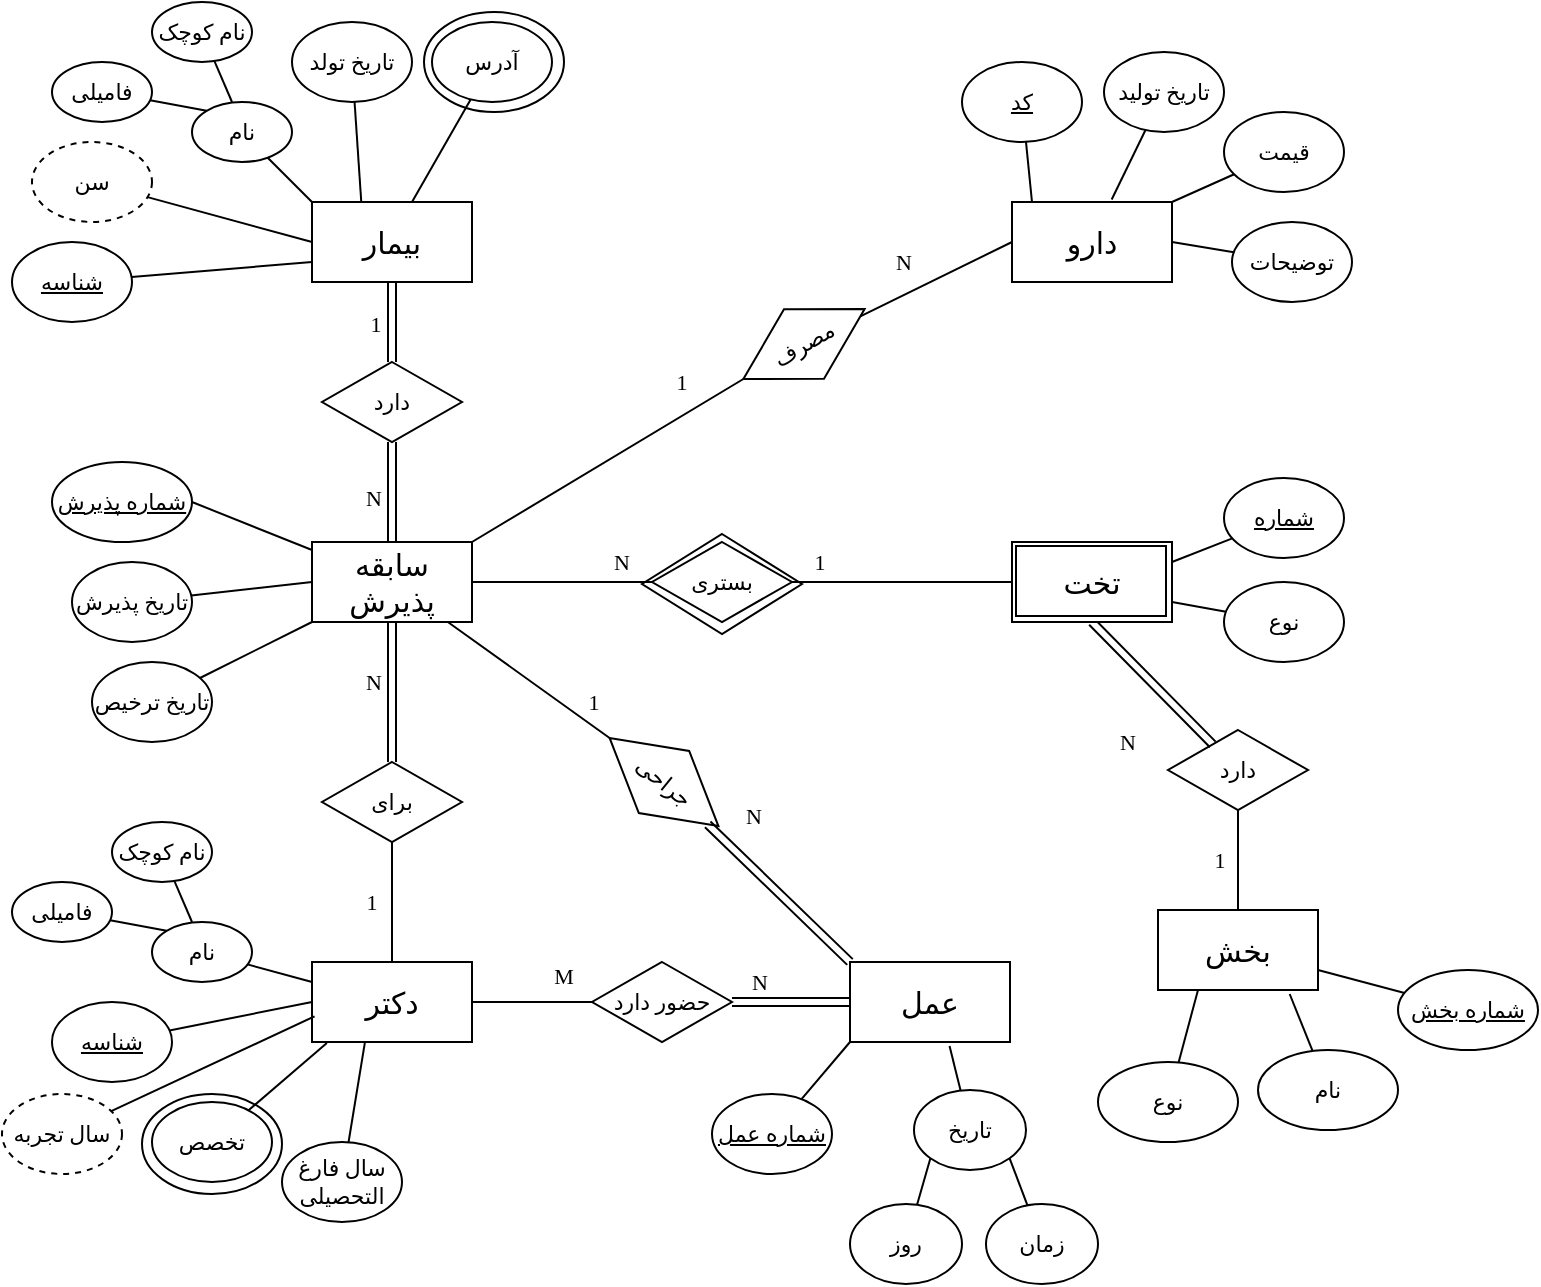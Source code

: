 <mxfile version="20.3.0" type="device" pages="2"><diagram id="Bx8_0C6tZxzpWAFxTc1c" name="ER"><mxGraphModel dx="677" dy="412" grid="1" gridSize="10" guides="1" tooltips="1" connect="1" arrows="1" fold="1" page="1" pageScale="1" pageWidth="827" pageHeight="1169" math="0" shadow="0"><root><mxCell id="0"/><mxCell id="1" parent="0"/><mxCell id="lCgxjitA_8-Q5d6j-Ll8-17" style="edgeStyle=none;rounded=0;orthogonalLoop=1;jettySize=auto;html=1;fontFamily=B Yekan;fontSize=11;endArrow=none;endFill=0;shape=link;" parent="1" source="WqIc2lmSrw6Fo-6k5I8k-1" target="lCgxjitA_8-Q5d6j-Ll8-18" edge="1"><mxGeometry relative="1" as="geometry"><mxPoint x="200" y="190" as="targetPoint"/></mxGeometry></mxCell><mxCell id="lCgxjitA_8-Q5d6j-Ll8-85" style="edgeStyle=none;rounded=0;orthogonalLoop=1;jettySize=auto;html=1;entryX=0;entryY=0.5;entryDx=0;entryDy=0;fontFamily=B Yekan;fontSize=11;endArrow=none;endFill=0;exitX=1;exitY=0;exitDx=0;exitDy=0;" parent="1" source="lCgxjitA_8-Q5d6j-Ll8-19" target="lCgxjitA_8-Q5d6j-Ll8-84" edge="1"><mxGeometry relative="1" as="geometry"/></mxCell><mxCell id="WqIc2lmSrw6Fo-6k5I8k-1" value="بیمار" style="rounded=0;whiteSpace=wrap;html=1;fontFamily=B Yekan;fontSize=15;" parent="1" vertex="1"><mxGeometry x="160" y="110" width="80" height="40" as="geometry"/></mxCell><mxCell id="lCgxjitA_8-Q5d6j-Ll8-2" style="rounded=0;orthogonalLoop=1;jettySize=auto;html=1;entryX=0;entryY=0.75;entryDx=0;entryDy=0;fontFamily=B Yekan;fontSize=15;endArrow=none;endFill=0;" parent="1" source="lCgxjitA_8-Q5d6j-Ll8-1" target="WqIc2lmSrw6Fo-6k5I8k-1" edge="1"><mxGeometry relative="1" as="geometry"/></mxCell><mxCell id="lCgxjitA_8-Q5d6j-Ll8-1" value="شناسه" style="ellipse;whiteSpace=wrap;html=1;fontSize=11;fontFamily=B Yekan;fontStyle=4" parent="1" vertex="1"><mxGeometry x="10" y="130" width="60" height="40" as="geometry"/></mxCell><mxCell id="lCgxjitA_8-Q5d6j-Ll8-4" style="edgeStyle=none;rounded=0;orthogonalLoop=1;jettySize=auto;html=1;entryX=0;entryY=0.5;entryDx=0;entryDy=0;fontFamily=B Yekan;fontSize=11;endArrow=none;endFill=0;" parent="1" source="lCgxjitA_8-Q5d6j-Ll8-3" target="WqIc2lmSrw6Fo-6k5I8k-1" edge="1"><mxGeometry relative="1" as="geometry"/></mxCell><mxCell id="lCgxjitA_8-Q5d6j-Ll8-3" value="سن" style="ellipse;whiteSpace=wrap;html=1;fontSize=11;fontFamily=B Yekan;fontStyle=0;dashed=1;" parent="1" vertex="1"><mxGeometry x="20" y="80" width="60" height="40" as="geometry"/></mxCell><mxCell id="lCgxjitA_8-Q5d6j-Ll8-6" style="edgeStyle=none;rounded=0;orthogonalLoop=1;jettySize=auto;html=1;entryX=0;entryY=0;entryDx=0;entryDy=0;fontFamily=B Yekan;fontSize=11;endArrow=none;endFill=0;" parent="1" source="lCgxjitA_8-Q5d6j-Ll8-5" target="WqIc2lmSrw6Fo-6k5I8k-1" edge="1"><mxGeometry relative="1" as="geometry"/></mxCell><mxCell id="lCgxjitA_8-Q5d6j-Ll8-5" value="نام" style="ellipse;whiteSpace=wrap;html=1;fontSize=11;fontFamily=B Yekan;fontStyle=0" parent="1" vertex="1"><mxGeometry x="100" y="60" width="50" height="30" as="geometry"/></mxCell><mxCell id="lCgxjitA_8-Q5d6j-Ll8-10" style="edgeStyle=none;rounded=0;orthogonalLoop=1;jettySize=auto;html=1;entryX=0.4;entryY=0;entryDx=0;entryDy=0;entryPerimeter=0;fontFamily=B Yekan;fontSize=11;endArrow=none;endFill=0;" parent="1" source="lCgxjitA_8-Q5d6j-Ll8-8" target="lCgxjitA_8-Q5d6j-Ll8-5" edge="1"><mxGeometry relative="1" as="geometry"/></mxCell><mxCell id="lCgxjitA_8-Q5d6j-Ll8-8" value="نام کوچک" style="ellipse;whiteSpace=wrap;html=1;fontSize=11;fontFamily=B Yekan;fontStyle=0" parent="1" vertex="1"><mxGeometry x="80" y="10" width="50" height="30" as="geometry"/></mxCell><mxCell id="lCgxjitA_8-Q5d6j-Ll8-11" style="edgeStyle=none;rounded=0;orthogonalLoop=1;jettySize=auto;html=1;entryX=0;entryY=0;entryDx=0;entryDy=0;fontFamily=B Yekan;fontSize=11;endArrow=none;endFill=0;" parent="1" source="lCgxjitA_8-Q5d6j-Ll8-9" target="lCgxjitA_8-Q5d6j-Ll8-5" edge="1"><mxGeometry relative="1" as="geometry"/></mxCell><mxCell id="lCgxjitA_8-Q5d6j-Ll8-9" value="فامیلی" style="ellipse;whiteSpace=wrap;html=1;fontSize=11;fontFamily=B Yekan;fontStyle=0" parent="1" vertex="1"><mxGeometry x="30" y="40" width="50" height="30" as="geometry"/></mxCell><mxCell id="lCgxjitA_8-Q5d6j-Ll8-13" style="edgeStyle=none;rounded=0;orthogonalLoop=1;jettySize=auto;html=1;entryX=0.308;entryY=0;entryDx=0;entryDy=0;entryPerimeter=0;fontFamily=B Yekan;fontSize=11;endArrow=none;endFill=0;" parent="1" source="lCgxjitA_8-Q5d6j-Ll8-12" target="WqIc2lmSrw6Fo-6k5I8k-1" edge="1"><mxGeometry relative="1" as="geometry"/></mxCell><mxCell id="lCgxjitA_8-Q5d6j-Ll8-12" value="تاریخ تولد" style="ellipse;whiteSpace=wrap;html=1;fontSize=11;fontFamily=B Yekan;fontStyle=0" parent="1" vertex="1"><mxGeometry x="150" y="20" width="60" height="40" as="geometry"/></mxCell><mxCell id="lCgxjitA_8-Q5d6j-Ll8-15" style="edgeStyle=none;rounded=0;orthogonalLoop=1;jettySize=auto;html=1;entryX=0.625;entryY=0;entryDx=0;entryDy=0;entryPerimeter=0;fontFamily=B Yekan;fontSize=11;endArrow=none;endFill=0;" parent="1" source="lCgxjitA_8-Q5d6j-Ll8-14" target="WqIc2lmSrw6Fo-6k5I8k-1" edge="1"><mxGeometry relative="1" as="geometry"/></mxCell><mxCell id="lCgxjitA_8-Q5d6j-Ll8-14" value="آدرس" style="ellipse;whiteSpace=wrap;html=1;fontSize=11;fontFamily=B Yekan;fontStyle=0;shadow=0;sketch=0;perimeterSpacing=0;strokeWidth=1;" parent="1" vertex="1"><mxGeometry x="220" y="20" width="60" height="40" as="geometry"/></mxCell><mxCell id="lCgxjitA_8-Q5d6j-Ll8-16" value="" style="ellipse;whiteSpace=wrap;html=1;fontSize=11;fontFamily=B Yekan;fontStyle=0;shadow=0;sketch=0;perimeterSpacing=0;strokeWidth=1;fillColor=none;" parent="1" vertex="1"><mxGeometry x="216" y="15" width="70" height="50" as="geometry"/></mxCell><mxCell id="lCgxjitA_8-Q5d6j-Ll8-20" style="edgeStyle=none;rounded=0;orthogonalLoop=1;jettySize=auto;html=1;entryX=0.5;entryY=0;entryDx=0;entryDy=0;fontFamily=B Yekan;fontSize=11;endArrow=none;endFill=0;shape=link;" parent="1" source="lCgxjitA_8-Q5d6j-Ll8-18" target="lCgxjitA_8-Q5d6j-Ll8-19" edge="1"><mxGeometry relative="1" as="geometry"/></mxCell><mxCell id="lCgxjitA_8-Q5d6j-Ll8-18" value="دارد" style="rhombus;whiteSpace=wrap;html=1;shadow=0;sketch=0;strokeWidth=1;fontFamily=B Yekan;fontSize=11;fillColor=none;" parent="1" vertex="1"><mxGeometry x="165" y="190" width="70" height="40" as="geometry"/></mxCell><mxCell id="lCgxjitA_8-Q5d6j-Ll8-22" style="edgeStyle=none;rounded=0;orthogonalLoop=1;jettySize=auto;html=1;entryX=1;entryY=0.5;entryDx=0;entryDy=0;fontFamily=B Yekan;fontSize=11;endArrow=none;endFill=0;" parent="1" source="lCgxjitA_8-Q5d6j-Ll8-19" target="lCgxjitA_8-Q5d6j-Ll8-21" edge="1"><mxGeometry relative="1" as="geometry"/></mxCell><mxCell id="lCgxjitA_8-Q5d6j-Ll8-34" style="edgeStyle=none;shape=link;rounded=0;orthogonalLoop=1;jettySize=auto;html=1;entryX=0.5;entryY=0;entryDx=0;entryDy=0;fontFamily=B Yekan;fontSize=11;endArrow=none;endFill=0;" parent="1" source="lCgxjitA_8-Q5d6j-Ll8-19" target="lCgxjitA_8-Q5d6j-Ll8-32" edge="1"><mxGeometry relative="1" as="geometry"/></mxCell><mxCell id="lCgxjitA_8-Q5d6j-Ll8-79" style="edgeStyle=none;rounded=0;orthogonalLoop=1;jettySize=auto;html=1;entryX=0;entryY=0.5;entryDx=0;entryDy=0;fontFamily=B Yekan;fontSize=11;endArrow=none;endFill=0;" parent="1" source="lCgxjitA_8-Q5d6j-Ll8-19" target="lCgxjitA_8-Q5d6j-Ll8-78" edge="1"><mxGeometry relative="1" as="geometry"/></mxCell><mxCell id="lCgxjitA_8-Q5d6j-Ll8-109" style="edgeStyle=none;rounded=0;orthogonalLoop=1;jettySize=auto;html=1;entryX=0;entryY=0.5;entryDx=0;entryDy=0;fontFamily=B Yekan;fontSize=11;endArrow=none;endFill=0;" parent="1" source="lCgxjitA_8-Q5d6j-Ll8-19" target="lCgxjitA_8-Q5d6j-Ll8-108" edge="1"><mxGeometry relative="1" as="geometry"/></mxCell><mxCell id="lCgxjitA_8-Q5d6j-Ll8-19" value="سابقه پذیرش" style="rounded=0;whiteSpace=wrap;html=1;fontFamily=B Yekan;fontSize=15;" parent="1" vertex="1"><mxGeometry x="160" y="280" width="80" height="40" as="geometry"/></mxCell><mxCell id="lCgxjitA_8-Q5d6j-Ll8-21" value="شماره پذیرش" style="ellipse;whiteSpace=wrap;html=1;fontSize=11;fontFamily=B Yekan;fontStyle=4" parent="1" vertex="1"><mxGeometry x="30" y="240" width="70" height="40" as="geometry"/></mxCell><mxCell id="lCgxjitA_8-Q5d6j-Ll8-24" style="edgeStyle=none;rounded=0;orthogonalLoop=1;jettySize=auto;html=1;entryX=0;entryY=0.5;entryDx=0;entryDy=0;fontFamily=B Yekan;fontSize=11;endArrow=none;endFill=0;" parent="1" source="lCgxjitA_8-Q5d6j-Ll8-23" target="lCgxjitA_8-Q5d6j-Ll8-19" edge="1"><mxGeometry relative="1" as="geometry"/></mxCell><mxCell id="lCgxjitA_8-Q5d6j-Ll8-23" value="تاریخ پذیرش" style="ellipse;whiteSpace=wrap;html=1;fontSize=11;fontFamily=B Yekan;fontStyle=0" parent="1" vertex="1"><mxGeometry x="40" y="290" width="60" height="40" as="geometry"/></mxCell><mxCell id="lCgxjitA_8-Q5d6j-Ll8-26" style="edgeStyle=none;rounded=0;orthogonalLoop=1;jettySize=auto;html=1;entryX=0;entryY=1;entryDx=0;entryDy=0;fontFamily=B Yekan;fontSize=11;endArrow=none;endFill=0;" parent="1" source="lCgxjitA_8-Q5d6j-Ll8-25" target="lCgxjitA_8-Q5d6j-Ll8-19" edge="1"><mxGeometry relative="1" as="geometry"/></mxCell><mxCell id="lCgxjitA_8-Q5d6j-Ll8-25" value="تاریخ ترخیص" style="ellipse;whiteSpace=wrap;html=1;fontSize=11;fontFamily=B Yekan;fontStyle=0" parent="1" vertex="1"><mxGeometry x="50" y="340" width="60" height="40" as="geometry"/></mxCell><mxCell id="lCgxjitA_8-Q5d6j-Ll8-27" value="1" style="text;html=1;strokeColor=none;fillColor=none;align=center;verticalAlign=middle;whiteSpace=wrap;rounded=0;shadow=0;sketch=0;strokeWidth=1;fontFamily=B Yekan;fontSize=11;" parent="1" vertex="1"><mxGeometry x="177" y="161" width="30" height="20" as="geometry"/></mxCell><mxCell id="lCgxjitA_8-Q5d6j-Ll8-29" value="N" style="text;html=1;strokeColor=none;fillColor=none;align=center;verticalAlign=middle;whiteSpace=wrap;rounded=0;shadow=0;sketch=0;strokeWidth=1;fontFamily=B Yekan;fontSize=11;" parent="1" vertex="1"><mxGeometry x="176" y="248" width="30" height="20" as="geometry"/></mxCell><mxCell id="lCgxjitA_8-Q5d6j-Ll8-30" value="دکتر" style="rounded=0;whiteSpace=wrap;html=1;fontFamily=B Yekan;fontSize=15;" parent="1" vertex="1"><mxGeometry x="160" y="490" width="80" height="40" as="geometry"/></mxCell><mxCell id="lCgxjitA_8-Q5d6j-Ll8-35" style="edgeStyle=none;rounded=0;orthogonalLoop=1;jettySize=auto;html=1;entryX=0.5;entryY=0;entryDx=0;entryDy=0;fontFamily=B Yekan;fontSize=11;endArrow=none;endFill=0;" parent="1" source="lCgxjitA_8-Q5d6j-Ll8-32" target="lCgxjitA_8-Q5d6j-Ll8-30" edge="1"><mxGeometry relative="1" as="geometry"/></mxCell><mxCell id="lCgxjitA_8-Q5d6j-Ll8-32" value="برای" style="rhombus;whiteSpace=wrap;html=1;shadow=0;sketch=0;strokeWidth=1;fontFamily=B Yekan;fontSize=11;fillColor=none;" parent="1" vertex="1"><mxGeometry x="165" y="390" width="70" height="40" as="geometry"/></mxCell><mxCell id="lCgxjitA_8-Q5d6j-Ll8-36" value="N" style="text;html=1;strokeColor=none;fillColor=none;align=center;verticalAlign=middle;whiteSpace=wrap;rounded=0;shadow=0;sketch=0;strokeWidth=1;fontFamily=B Yekan;fontSize=11;" parent="1" vertex="1"><mxGeometry x="176" y="340" width="30" height="20" as="geometry"/></mxCell><mxCell id="lCgxjitA_8-Q5d6j-Ll8-37" value="1" style="text;html=1;strokeColor=none;fillColor=none;align=center;verticalAlign=middle;whiteSpace=wrap;rounded=0;shadow=0;sketch=0;strokeWidth=1;fontFamily=B Yekan;fontSize=11;" parent="1" vertex="1"><mxGeometry x="175" y="450" width="30" height="20" as="geometry"/></mxCell><mxCell id="lCgxjitA_8-Q5d6j-Ll8-45" style="edgeStyle=none;rounded=0;orthogonalLoop=1;jettySize=auto;html=1;entryX=0;entryY=0.25;entryDx=0;entryDy=0;fontFamily=B Yekan;fontSize=11;endArrow=none;endFill=0;" parent="1" source="lCgxjitA_8-Q5d6j-Ll8-40" target="lCgxjitA_8-Q5d6j-Ll8-30" edge="1"><mxGeometry relative="1" as="geometry"/></mxCell><mxCell id="lCgxjitA_8-Q5d6j-Ll8-40" value="نام" style="ellipse;whiteSpace=wrap;html=1;fontSize=11;fontFamily=B Yekan;fontStyle=0" parent="1" vertex="1"><mxGeometry x="80" y="470" width="50" height="30" as="geometry"/></mxCell><mxCell id="lCgxjitA_8-Q5d6j-Ll8-41" style="edgeStyle=none;rounded=0;orthogonalLoop=1;jettySize=auto;html=1;entryX=0.4;entryY=0;entryDx=0;entryDy=0;entryPerimeter=0;fontFamily=B Yekan;fontSize=11;endArrow=none;endFill=0;" parent="1" source="lCgxjitA_8-Q5d6j-Ll8-42" target="lCgxjitA_8-Q5d6j-Ll8-40" edge="1"><mxGeometry relative="1" as="geometry"/></mxCell><mxCell id="lCgxjitA_8-Q5d6j-Ll8-42" value="نام کوچک" style="ellipse;whiteSpace=wrap;html=1;fontSize=11;fontFamily=B Yekan;fontStyle=0" parent="1" vertex="1"><mxGeometry x="60" y="420" width="50" height="30" as="geometry"/></mxCell><mxCell id="lCgxjitA_8-Q5d6j-Ll8-43" style="edgeStyle=none;rounded=0;orthogonalLoop=1;jettySize=auto;html=1;entryX=0;entryY=0;entryDx=0;entryDy=0;fontFamily=B Yekan;fontSize=11;endArrow=none;endFill=0;" parent="1" source="lCgxjitA_8-Q5d6j-Ll8-44" target="lCgxjitA_8-Q5d6j-Ll8-40" edge="1"><mxGeometry relative="1" as="geometry"/></mxCell><mxCell id="lCgxjitA_8-Q5d6j-Ll8-44" value="فامیلی" style="ellipse;whiteSpace=wrap;html=1;fontSize=11;fontFamily=B Yekan;fontStyle=0" parent="1" vertex="1"><mxGeometry x="10" y="450" width="50" height="30" as="geometry"/></mxCell><mxCell id="lCgxjitA_8-Q5d6j-Ll8-47" style="edgeStyle=none;rounded=0;orthogonalLoop=1;jettySize=auto;html=1;entryX=0;entryY=0.5;entryDx=0;entryDy=0;fontFamily=B Yekan;fontSize=11;endArrow=none;endFill=0;" parent="1" source="lCgxjitA_8-Q5d6j-Ll8-46" target="lCgxjitA_8-Q5d6j-Ll8-30" edge="1"><mxGeometry relative="1" as="geometry"/></mxCell><mxCell id="lCgxjitA_8-Q5d6j-Ll8-46" value="شناسه" style="ellipse;whiteSpace=wrap;html=1;fontSize=11;fontFamily=B Yekan;fontStyle=4" parent="1" vertex="1"><mxGeometry x="30" y="510" width="60" height="40" as="geometry"/></mxCell><mxCell id="lCgxjitA_8-Q5d6j-Ll8-49" style="edgeStyle=none;rounded=0;orthogonalLoop=1;jettySize=auto;html=1;entryX=0.093;entryY=1.012;entryDx=0;entryDy=0;entryPerimeter=0;fontFamily=B Yekan;fontSize=11;endArrow=none;endFill=0;" parent="1" source="lCgxjitA_8-Q5d6j-Ll8-48" target="lCgxjitA_8-Q5d6j-Ll8-30" edge="1"><mxGeometry relative="1" as="geometry"/></mxCell><mxCell id="lCgxjitA_8-Q5d6j-Ll8-48" value="تخصص" style="ellipse;whiteSpace=wrap;html=1;fontSize=11;fontFamily=B Yekan;fontStyle=0" parent="1" vertex="1"><mxGeometry x="80" y="560" width="60" height="40" as="geometry"/></mxCell><mxCell id="lCgxjitA_8-Q5d6j-Ll8-50" value="" style="ellipse;whiteSpace=wrap;html=1;fontSize=11;fontFamily=B Yekan;fontStyle=0;fillColor=none;" parent="1" vertex="1"><mxGeometry x="75" y="556" width="70" height="50" as="geometry"/></mxCell><mxCell id="lCgxjitA_8-Q5d6j-Ll8-53" style="edgeStyle=none;rounded=0;orthogonalLoop=1;jettySize=auto;html=1;entryX=0.332;entryY=0.988;entryDx=0;entryDy=0;entryPerimeter=0;fontFamily=B Yekan;fontSize=11;endArrow=none;endFill=0;" parent="1" source="lCgxjitA_8-Q5d6j-Ll8-52" target="lCgxjitA_8-Q5d6j-Ll8-30" edge="1"><mxGeometry relative="1" as="geometry"/></mxCell><mxCell id="lCgxjitA_8-Q5d6j-Ll8-52" value="سال فارغ التحصیلی" style="ellipse;whiteSpace=wrap;html=1;fontSize=11;fontFamily=B Yekan;fontStyle=0" parent="1" vertex="1"><mxGeometry x="145" y="580" width="60" height="40" as="geometry"/></mxCell><mxCell id="lCgxjitA_8-Q5d6j-Ll8-55" style="edgeStyle=none;rounded=0;orthogonalLoop=1;jettySize=auto;html=1;entryX=0.016;entryY=0.679;entryDx=0;entryDy=0;entryPerimeter=0;fontFamily=B Yekan;fontSize=11;endArrow=none;endFill=0;" parent="1" source="lCgxjitA_8-Q5d6j-Ll8-54" target="lCgxjitA_8-Q5d6j-Ll8-30" edge="1"><mxGeometry relative="1" as="geometry"/></mxCell><mxCell id="lCgxjitA_8-Q5d6j-Ll8-54" value="سال تجربه" style="ellipse;whiteSpace=wrap;html=1;fontSize=11;fontFamily=B Yekan;fontStyle=0;dashed=1;" parent="1" vertex="1"><mxGeometry x="5" y="556" width="60" height="40" as="geometry"/></mxCell><mxCell id="lCgxjitA_8-Q5d6j-Ll8-56" value="بخش" style="rounded=0;whiteSpace=wrap;html=1;fontFamily=B Yekan;fontSize=15;" parent="1" vertex="1"><mxGeometry x="583" y="464" width="80" height="40" as="geometry"/></mxCell><mxCell id="lCgxjitA_8-Q5d6j-Ll8-65" style="edgeStyle=none;rounded=0;orthogonalLoop=1;jettySize=auto;html=1;entryX=1;entryY=0.75;entryDx=0;entryDy=0;fontFamily=B Yekan;fontSize=11;endArrow=none;endFill=0;" parent="1" source="lCgxjitA_8-Q5d6j-Ll8-57" target="lCgxjitA_8-Q5d6j-Ll8-56" edge="1"><mxGeometry relative="1" as="geometry"/></mxCell><mxCell id="lCgxjitA_8-Q5d6j-Ll8-57" value="شماره بخش" style="ellipse;whiteSpace=wrap;html=1;fontSize=11;fontFamily=B Yekan;fontStyle=4" parent="1" vertex="1"><mxGeometry x="703" y="494" width="70" height="40" as="geometry"/></mxCell><mxCell id="lCgxjitA_8-Q5d6j-Ll8-66" style="edgeStyle=none;rounded=0;orthogonalLoop=1;jettySize=auto;html=1;entryX=0.823;entryY=1.05;entryDx=0;entryDy=0;entryPerimeter=0;fontFamily=B Yekan;fontSize=11;endArrow=none;endFill=0;" parent="1" source="lCgxjitA_8-Q5d6j-Ll8-59" target="lCgxjitA_8-Q5d6j-Ll8-56" edge="1"><mxGeometry relative="1" as="geometry"/></mxCell><mxCell id="lCgxjitA_8-Q5d6j-Ll8-59" value="نام" style="ellipse;whiteSpace=wrap;html=1;fontSize=11;fontFamily=B Yekan;fontStyle=0" parent="1" vertex="1"><mxGeometry x="633" y="534" width="70" height="40" as="geometry"/></mxCell><mxCell id="lCgxjitA_8-Q5d6j-Ll8-67" style="edgeStyle=none;rounded=0;orthogonalLoop=1;jettySize=auto;html=1;entryX=0.25;entryY=1;entryDx=0;entryDy=0;fontFamily=B Yekan;fontSize=11;endArrow=none;endFill=0;" parent="1" source="lCgxjitA_8-Q5d6j-Ll8-62" target="lCgxjitA_8-Q5d6j-Ll8-56" edge="1"><mxGeometry relative="1" as="geometry"/></mxCell><mxCell id="lCgxjitA_8-Q5d6j-Ll8-62" value="نوع" style="ellipse;whiteSpace=wrap;html=1;fontSize=11;fontFamily=B Yekan;fontStyle=0" parent="1" vertex="1"><mxGeometry x="553" y="540" width="70" height="40" as="geometry"/></mxCell><mxCell id="lCgxjitA_8-Q5d6j-Ll8-69" style="edgeStyle=none;rounded=0;orthogonalLoop=1;jettySize=auto;html=1;entryX=0.5;entryY=0;entryDx=0;entryDy=0;fontFamily=B Yekan;fontSize=11;endArrow=none;endFill=0;" parent="1" source="lCgxjitA_8-Q5d6j-Ll8-68" target="lCgxjitA_8-Q5d6j-Ll8-56" edge="1"><mxGeometry relative="1" as="geometry"/></mxCell><mxCell id="lCgxjitA_8-Q5d6j-Ll8-72" style="edgeStyle=none;rounded=0;orthogonalLoop=1;jettySize=auto;html=1;entryX=0.5;entryY=1;entryDx=0;entryDy=0;fontFamily=B Yekan;fontSize=11;endArrow=none;endFill=0;shape=link;" parent="1" source="lCgxjitA_8-Q5d6j-Ll8-68" target="lCgxjitA_8-Q5d6j-Ll8-71" edge="1"><mxGeometry relative="1" as="geometry"/></mxCell><mxCell id="lCgxjitA_8-Q5d6j-Ll8-68" value="دارد" style="rhombus;whiteSpace=wrap;html=1;shadow=0;sketch=0;strokeWidth=1;fontFamily=B Yekan;fontSize=11;fillColor=none;" parent="1" vertex="1"><mxGeometry x="588" y="374" width="70" height="40" as="geometry"/></mxCell><mxCell id="lCgxjitA_8-Q5d6j-Ll8-71" value="تخت" style="rounded=0;whiteSpace=wrap;html=1;fontFamily=B Yekan;fontSize=15;" parent="1" vertex="1"><mxGeometry x="510" y="280" width="80" height="40" as="geometry"/></mxCell><mxCell id="lCgxjitA_8-Q5d6j-Ll8-74" value="N" style="text;html=1;strokeColor=none;fillColor=none;align=center;verticalAlign=middle;whiteSpace=wrap;rounded=0;shadow=0;sketch=0;strokeWidth=1;fontFamily=B Yekan;fontSize=11;" parent="1" vertex="1"><mxGeometry x="553" y="370" width="30" height="20" as="geometry"/></mxCell><mxCell id="lCgxjitA_8-Q5d6j-Ll8-75" value="1" style="text;html=1;strokeColor=none;fillColor=none;align=center;verticalAlign=middle;whiteSpace=wrap;rounded=0;shadow=0;sketch=0;strokeWidth=1;fontFamily=B Yekan;fontSize=11;" parent="1" vertex="1"><mxGeometry x="599" y="429" width="30" height="20" as="geometry"/></mxCell><mxCell id="lCgxjitA_8-Q5d6j-Ll8-80" style="edgeStyle=none;rounded=0;orthogonalLoop=1;jettySize=auto;html=1;entryX=0;entryY=0.5;entryDx=0;entryDy=0;fontFamily=B Yekan;fontSize=11;endArrow=none;endFill=0;" parent="1" source="lCgxjitA_8-Q5d6j-Ll8-78" target="lCgxjitA_8-Q5d6j-Ll8-71" edge="1"><mxGeometry relative="1" as="geometry"/></mxCell><mxCell id="lCgxjitA_8-Q5d6j-Ll8-78" value="بستری" style="rhombus;whiteSpace=wrap;html=1;shadow=0;sketch=0;strokeWidth=1;fontFamily=B Yekan;fontSize=11;fillColor=none;" parent="1" vertex="1"><mxGeometry x="330" y="280" width="70" height="40" as="geometry"/></mxCell><mxCell id="lCgxjitA_8-Q5d6j-Ll8-81" value="N" style="text;html=1;strokeColor=none;fillColor=none;align=center;verticalAlign=middle;whiteSpace=wrap;rounded=0;shadow=0;sketch=0;strokeWidth=1;fontFamily=B Yekan;fontSize=11;" parent="1" vertex="1"><mxGeometry x="300" y="280" width="30" height="20" as="geometry"/></mxCell><mxCell id="lCgxjitA_8-Q5d6j-Ll8-82" value="1" style="text;html=1;strokeColor=none;fillColor=none;align=center;verticalAlign=middle;whiteSpace=wrap;rounded=0;shadow=0;sketch=0;strokeWidth=1;fontFamily=B Yekan;fontSize=11;" parent="1" vertex="1"><mxGeometry x="399" y="280" width="30" height="20" as="geometry"/></mxCell><mxCell id="lCgxjitA_8-Q5d6j-Ll8-83" value="دارو" style="rounded=0;whiteSpace=wrap;html=1;fontFamily=B Yekan;fontSize=15;" parent="1" vertex="1"><mxGeometry x="510" y="110" width="80" height="40" as="geometry"/></mxCell><mxCell id="lCgxjitA_8-Q5d6j-Ll8-86" style="edgeStyle=none;rounded=0;orthogonalLoop=1;jettySize=auto;html=1;entryX=0;entryY=0.5;entryDx=0;entryDy=0;fontFamily=B Yekan;fontSize=11;endArrow=none;endFill=0;" parent="1" source="lCgxjitA_8-Q5d6j-Ll8-84" target="lCgxjitA_8-Q5d6j-Ll8-83" edge="1"><mxGeometry relative="1" as="geometry"/></mxCell><mxCell id="lCgxjitA_8-Q5d6j-Ll8-84" value="مصرف" style="rhombus;whiteSpace=wrap;html=1;shadow=0;sketch=0;strokeWidth=1;fontFamily=B Yekan;fontSize=11;fillColor=none;rotation=-30;" parent="1" vertex="1"><mxGeometry x="371" y="161" width="70" height="40" as="geometry"/></mxCell><mxCell id="lCgxjitA_8-Q5d6j-Ll8-87" value="N" style="text;html=1;strokeColor=none;fillColor=none;align=center;verticalAlign=middle;whiteSpace=wrap;rounded=0;shadow=0;sketch=0;strokeWidth=1;fontFamily=B Yekan;fontSize=11;" parent="1" vertex="1"><mxGeometry x="441" y="130" width="30" height="20" as="geometry"/></mxCell><mxCell id="lCgxjitA_8-Q5d6j-Ll8-88" value="1" style="text;html=1;strokeColor=none;fillColor=none;align=center;verticalAlign=middle;whiteSpace=wrap;rounded=0;shadow=0;sketch=0;strokeWidth=1;fontFamily=B Yekan;fontSize=11;" parent="1" vertex="1"><mxGeometry x="330" y="190" width="30" height="20" as="geometry"/></mxCell><mxCell id="lCgxjitA_8-Q5d6j-Ll8-90" style="edgeStyle=none;rounded=0;orthogonalLoop=1;jettySize=auto;html=1;entryX=0.125;entryY=0;entryDx=0;entryDy=0;entryPerimeter=0;fontFamily=B Yekan;fontSize=11;endArrow=none;endFill=0;" parent="1" source="lCgxjitA_8-Q5d6j-Ll8-89" target="lCgxjitA_8-Q5d6j-Ll8-83" edge="1"><mxGeometry relative="1" as="geometry"/></mxCell><mxCell id="lCgxjitA_8-Q5d6j-Ll8-89" value="کد" style="ellipse;whiteSpace=wrap;html=1;fontSize=11;fontFamily=B Yekan;fontStyle=4" parent="1" vertex="1"><mxGeometry x="485" y="40" width="60" height="40" as="geometry"/></mxCell><mxCell id="lCgxjitA_8-Q5d6j-Ll8-92" style="edgeStyle=none;rounded=0;orthogonalLoop=1;jettySize=auto;html=1;entryX=0.623;entryY=-0.032;entryDx=0;entryDy=0;entryPerimeter=0;fontFamily=B Yekan;fontSize=11;endArrow=none;endFill=0;" parent="1" source="lCgxjitA_8-Q5d6j-Ll8-91" target="lCgxjitA_8-Q5d6j-Ll8-83" edge="1"><mxGeometry relative="1" as="geometry"/></mxCell><mxCell id="lCgxjitA_8-Q5d6j-Ll8-91" value="تاریخ تولید" style="ellipse;whiteSpace=wrap;html=1;fontSize=11;fontFamily=B Yekan;fontStyle=0" parent="1" vertex="1"><mxGeometry x="556" y="35" width="60" height="40" as="geometry"/></mxCell><mxCell id="lCgxjitA_8-Q5d6j-Ll8-94" style="edgeStyle=none;rounded=0;orthogonalLoop=1;jettySize=auto;html=1;entryX=1;entryY=0;entryDx=0;entryDy=0;fontFamily=B Yekan;fontSize=11;endArrow=none;endFill=0;" parent="1" source="lCgxjitA_8-Q5d6j-Ll8-93" target="lCgxjitA_8-Q5d6j-Ll8-83" edge="1"><mxGeometry relative="1" as="geometry"/></mxCell><mxCell id="lCgxjitA_8-Q5d6j-Ll8-93" value="قیمت" style="ellipse;whiteSpace=wrap;html=1;fontSize=11;fontFamily=B Yekan;fontStyle=0" parent="1" vertex="1"><mxGeometry x="616" y="65" width="60" height="40" as="geometry"/></mxCell><mxCell id="lCgxjitA_8-Q5d6j-Ll8-96" style="edgeStyle=none;rounded=0;orthogonalLoop=1;jettySize=auto;html=1;entryX=1;entryY=0.5;entryDx=0;entryDy=0;fontFamily=B Yekan;fontSize=11;endArrow=none;endFill=0;" parent="1" source="lCgxjitA_8-Q5d6j-Ll8-95" target="lCgxjitA_8-Q5d6j-Ll8-83" edge="1"><mxGeometry relative="1" as="geometry"/></mxCell><mxCell id="lCgxjitA_8-Q5d6j-Ll8-95" value="توضیحات" style="ellipse;whiteSpace=wrap;html=1;fontSize=11;fontFamily=B Yekan;fontStyle=0" parent="1" vertex="1"><mxGeometry x="620" y="120" width="60" height="40" as="geometry"/></mxCell><mxCell id="lCgxjitA_8-Q5d6j-Ll8-98" style="edgeStyle=none;rounded=0;orthogonalLoop=1;jettySize=auto;html=1;entryX=1;entryY=0.25;entryDx=0;entryDy=0;fontFamily=B Yekan;fontSize=11;endArrow=none;endFill=0;" parent="1" source="lCgxjitA_8-Q5d6j-Ll8-97" target="lCgxjitA_8-Q5d6j-Ll8-71" edge="1"><mxGeometry relative="1" as="geometry"/></mxCell><mxCell id="lCgxjitA_8-Q5d6j-Ll8-97" value="شماره" style="ellipse;whiteSpace=wrap;html=1;fontSize=11;fontFamily=B Yekan;fontStyle=4" parent="1" vertex="1"><mxGeometry x="616" y="248" width="60" height="40" as="geometry"/></mxCell><mxCell id="lCgxjitA_8-Q5d6j-Ll8-100" style="edgeStyle=none;rounded=0;orthogonalLoop=1;jettySize=auto;html=1;entryX=1;entryY=0.75;entryDx=0;entryDy=0;fontFamily=B Yekan;fontSize=11;endArrow=none;endFill=0;" parent="1" source="lCgxjitA_8-Q5d6j-Ll8-99" target="lCgxjitA_8-Q5d6j-Ll8-71" edge="1"><mxGeometry relative="1" as="geometry"/></mxCell><mxCell id="lCgxjitA_8-Q5d6j-Ll8-99" value="نوع" style="ellipse;whiteSpace=wrap;html=1;fontSize=11;fontFamily=B Yekan;fontStyle=0" parent="1" vertex="1"><mxGeometry x="616" y="300" width="60" height="40" as="geometry"/></mxCell><mxCell id="lCgxjitA_8-Q5d6j-Ll8-101" value="عمل" style="rounded=0;whiteSpace=wrap;html=1;fontFamily=B Yekan;fontSize=15;" parent="1" vertex="1"><mxGeometry x="429" y="490" width="80" height="40" as="geometry"/></mxCell><mxCell id="lCgxjitA_8-Q5d6j-Ll8-103" style="edgeStyle=none;rounded=0;orthogonalLoop=1;jettySize=auto;html=1;entryX=0;entryY=0.5;entryDx=0;entryDy=0;fontFamily=B Yekan;fontSize=11;endArrow=none;endFill=0;shape=link;" parent="1" source="lCgxjitA_8-Q5d6j-Ll8-102" target="lCgxjitA_8-Q5d6j-Ll8-101" edge="1"><mxGeometry relative="1" as="geometry"/></mxCell><mxCell id="lCgxjitA_8-Q5d6j-Ll8-104" style="edgeStyle=none;rounded=0;orthogonalLoop=1;jettySize=auto;html=1;entryX=1;entryY=0.5;entryDx=0;entryDy=0;fontFamily=B Yekan;fontSize=11;endArrow=none;endFill=0;" parent="1" source="lCgxjitA_8-Q5d6j-Ll8-102" target="lCgxjitA_8-Q5d6j-Ll8-30" edge="1"><mxGeometry relative="1" as="geometry"/></mxCell><mxCell id="lCgxjitA_8-Q5d6j-Ll8-102" value="حضور دارد" style="rhombus;whiteSpace=wrap;html=1;shadow=0;sketch=0;strokeWidth=1;fontFamily=B Yekan;fontSize=11;fillColor=none;" parent="1" vertex="1"><mxGeometry x="300" y="490" width="70" height="40" as="geometry"/></mxCell><mxCell id="lCgxjitA_8-Q5d6j-Ll8-105" value="N" style="text;html=1;strokeColor=none;fillColor=none;align=center;verticalAlign=middle;whiteSpace=wrap;rounded=0;shadow=0;sketch=0;strokeWidth=1;fontFamily=B Yekan;fontSize=11;" parent="1" vertex="1"><mxGeometry x="369" y="490" width="30" height="20" as="geometry"/></mxCell><mxCell id="lCgxjitA_8-Q5d6j-Ll8-106" value="M" style="text;html=1;strokeColor=none;fillColor=none;align=center;verticalAlign=middle;whiteSpace=wrap;rounded=0;shadow=0;sketch=0;strokeWidth=1;fontFamily=B Yekan;fontSize=11;" parent="1" vertex="1"><mxGeometry x="271" y="487" width="30" height="20" as="geometry"/></mxCell><mxCell id="lCgxjitA_8-Q5d6j-Ll8-110" style="edgeStyle=none;shape=link;rounded=0;orthogonalLoop=1;jettySize=auto;html=1;entryX=0;entryY=0;entryDx=0;entryDy=0;fontFamily=B Yekan;fontSize=11;endArrow=none;endFill=0;" parent="1" source="lCgxjitA_8-Q5d6j-Ll8-108" target="lCgxjitA_8-Q5d6j-Ll8-101" edge="1"><mxGeometry relative="1" as="geometry"/></mxCell><mxCell id="lCgxjitA_8-Q5d6j-Ll8-108" value="جراحی" style="rhombus;whiteSpace=wrap;html=1;shadow=0;sketch=0;strokeWidth=1;fontFamily=B Yekan;fontSize=11;fillColor=none;rotation=39;" parent="1" vertex="1"><mxGeometry x="301" y="380" width="70" height="40" as="geometry"/></mxCell><mxCell id="lCgxjitA_8-Q5d6j-Ll8-111" value="1" style="text;html=1;strokeColor=none;fillColor=none;align=center;verticalAlign=middle;whiteSpace=wrap;rounded=0;shadow=0;sketch=0;strokeWidth=1;fontFamily=B Yekan;fontSize=11;" parent="1" vertex="1"><mxGeometry x="286" y="350" width="30" height="20" as="geometry"/></mxCell><mxCell id="lCgxjitA_8-Q5d6j-Ll8-112" value="N" style="text;html=1;strokeColor=none;fillColor=none;align=center;verticalAlign=middle;whiteSpace=wrap;rounded=0;shadow=0;sketch=0;strokeWidth=1;fontFamily=B Yekan;fontSize=11;" parent="1" vertex="1"><mxGeometry x="366" y="407" width="30" height="20" as="geometry"/></mxCell><mxCell id="lCgxjitA_8-Q5d6j-Ll8-114" style="edgeStyle=none;rounded=0;orthogonalLoop=1;jettySize=auto;html=1;entryX=0;entryY=1;entryDx=0;entryDy=0;fontFamily=B Yekan;fontSize=11;endArrow=none;endFill=0;" parent="1" source="lCgxjitA_8-Q5d6j-Ll8-113" target="lCgxjitA_8-Q5d6j-Ll8-101" edge="1"><mxGeometry relative="1" as="geometry"/></mxCell><mxCell id="lCgxjitA_8-Q5d6j-Ll8-113" value="شماره عمل" style="ellipse;whiteSpace=wrap;html=1;fontSize=11;fontFamily=B Yekan;fontStyle=4" parent="1" vertex="1"><mxGeometry x="360" y="556" width="60" height="40" as="geometry"/></mxCell><mxCell id="lCgxjitA_8-Q5d6j-Ll8-116" style="edgeStyle=none;rounded=0;orthogonalLoop=1;jettySize=auto;html=1;entryX=0.622;entryY=1.049;entryDx=0;entryDy=0;entryPerimeter=0;fontFamily=B Yekan;fontSize=11;endArrow=none;endFill=0;" parent="1" source="lCgxjitA_8-Q5d6j-Ll8-115" target="lCgxjitA_8-Q5d6j-Ll8-101" edge="1"><mxGeometry relative="1" as="geometry"/></mxCell><mxCell id="lCgxjitA_8-Q5d6j-Ll8-115" value="تاریخ" style="ellipse;whiteSpace=wrap;html=1;fontSize=11;fontFamily=B Yekan;fontStyle=0" parent="1" vertex="1"><mxGeometry x="461" y="554" width="56" height="40" as="geometry"/></mxCell><mxCell id="lCgxjitA_8-Q5d6j-Ll8-120" style="edgeStyle=none;rounded=0;orthogonalLoop=1;jettySize=auto;html=1;entryX=0;entryY=1;entryDx=0;entryDy=0;fontFamily=B Yekan;fontSize=11;endArrow=none;endFill=0;" parent="1" source="lCgxjitA_8-Q5d6j-Ll8-117" target="lCgxjitA_8-Q5d6j-Ll8-115" edge="1"><mxGeometry relative="1" as="geometry"/></mxCell><mxCell id="lCgxjitA_8-Q5d6j-Ll8-117" value="روز" style="ellipse;whiteSpace=wrap;html=1;fontSize=11;fontFamily=B Yekan;fontStyle=0" parent="1" vertex="1"><mxGeometry x="429" y="611" width="56" height="40" as="geometry"/></mxCell><mxCell id="lCgxjitA_8-Q5d6j-Ll8-119" style="edgeStyle=none;rounded=0;orthogonalLoop=1;jettySize=auto;html=1;entryX=1;entryY=1;entryDx=0;entryDy=0;fontFamily=B Yekan;fontSize=11;endArrow=none;endFill=0;" parent="1" source="lCgxjitA_8-Q5d6j-Ll8-118" target="lCgxjitA_8-Q5d6j-Ll8-115" edge="1"><mxGeometry relative="1" as="geometry"/></mxCell><mxCell id="lCgxjitA_8-Q5d6j-Ll8-118" value="زمان" style="ellipse;whiteSpace=wrap;html=1;fontSize=11;fontFamily=B Yekan;fontStyle=0" parent="1" vertex="1"><mxGeometry x="497" y="611" width="56" height="40" as="geometry"/></mxCell><mxCell id="oZh-v3WMOhsRMuf55OUP-1" value="" style="rounded=0;whiteSpace=wrap;html=1;fontFamily=B Yekan;fontSize=15;fillColor=none;" vertex="1" parent="1"><mxGeometry x="512" y="282" width="75" height="35" as="geometry"/></mxCell><mxCell id="oZh-v3WMOhsRMuf55OUP-2" value="" style="rhombus;whiteSpace=wrap;html=1;shadow=0;sketch=0;strokeWidth=1;fontFamily=B Yekan;fontSize=11;fillColor=none;" vertex="1" parent="1"><mxGeometry x="325" y="276" width="80" height="50" as="geometry"/></mxCell></root></mxGraphModel></diagram><diagram name="ER Fixed" id="zipRoNt5nDX1PWn_DgBP"><mxGraphModel dx="675" dy="445" grid="1" gridSize="10" guides="1" tooltips="1" connect="1" arrows="1" fold="1" page="1" pageScale="1" pageWidth="827" pageHeight="1169" math="0" shadow="0"><root><mxCell id="Yy-5669ZiQZL75hByUJZ-0"/><mxCell id="Yy-5669ZiQZL75hByUJZ-1" parent="Yy-5669ZiQZL75hByUJZ-0"/><mxCell id="Yy-5669ZiQZL75hByUJZ-2" style="edgeStyle=none;rounded=0;orthogonalLoop=1;jettySize=auto;html=1;fontFamily=B Yekan;fontSize=11;endArrow=none;endFill=0;shape=link;" edge="1" parent="Yy-5669ZiQZL75hByUJZ-1" source="Yy-5669ZiQZL75hByUJZ-4" target="Yy-5669ZiQZL75hByUJZ-21"><mxGeometry relative="1" as="geometry"><mxPoint x="200" y="190" as="targetPoint"/></mxGeometry></mxCell><mxCell id="Yy-5669ZiQZL75hByUJZ-3" style="edgeStyle=none;rounded=0;orthogonalLoop=1;jettySize=auto;html=1;entryX=0;entryY=0.5;entryDx=0;entryDy=0;fontFamily=B Yekan;fontSize=11;endArrow=none;endFill=0;exitX=1;exitY=0;exitDx=0;exitDy=0;" edge="1" parent="Yy-5669ZiQZL75hByUJZ-1" source="Yy-5669ZiQZL75hByUJZ-26" target="Yy-5669ZiQZL75hByUJZ-73"><mxGeometry relative="1" as="geometry"/></mxCell><mxCell id="Yy-5669ZiQZL75hByUJZ-4" value="بیمار" style="rounded=0;whiteSpace=wrap;html=1;fontFamily=B Yekan;fontSize=15;" vertex="1" parent="Yy-5669ZiQZL75hByUJZ-1"><mxGeometry x="160" y="110" width="80" height="40" as="geometry"/></mxCell><mxCell id="Yy-5669ZiQZL75hByUJZ-5" style="rounded=0;orthogonalLoop=1;jettySize=auto;html=1;entryX=0;entryY=0.75;entryDx=0;entryDy=0;fontFamily=B Yekan;fontSize=15;endArrow=none;endFill=0;" edge="1" parent="Yy-5669ZiQZL75hByUJZ-1" source="Yy-5669ZiQZL75hByUJZ-6" target="Yy-5669ZiQZL75hByUJZ-4"><mxGeometry relative="1" as="geometry"/></mxCell><mxCell id="Yy-5669ZiQZL75hByUJZ-6" value="شناسه" style="ellipse;whiteSpace=wrap;html=1;fontSize=11;fontFamily=B Yekan;fontStyle=4" vertex="1" parent="Yy-5669ZiQZL75hByUJZ-1"><mxGeometry x="10" y="130" width="60" height="40" as="geometry"/></mxCell><mxCell id="Yy-5669ZiQZL75hByUJZ-7" style="edgeStyle=none;rounded=0;orthogonalLoop=1;jettySize=auto;html=1;entryX=0;entryY=0.5;entryDx=0;entryDy=0;fontFamily=B Yekan;fontSize=11;endArrow=none;endFill=0;" edge="1" parent="Yy-5669ZiQZL75hByUJZ-1" source="Yy-5669ZiQZL75hByUJZ-8" target="Yy-5669ZiQZL75hByUJZ-4"><mxGeometry relative="1" as="geometry"/></mxCell><mxCell id="Yy-5669ZiQZL75hByUJZ-8" value="سن" style="ellipse;whiteSpace=wrap;html=1;fontSize=11;fontFamily=B Yekan;fontStyle=0;dashed=1;" vertex="1" parent="Yy-5669ZiQZL75hByUJZ-1"><mxGeometry x="20" y="80" width="60" height="40" as="geometry"/></mxCell><mxCell id="Yy-5669ZiQZL75hByUJZ-9" style="edgeStyle=none;rounded=0;orthogonalLoop=1;jettySize=auto;html=1;entryX=0;entryY=0;entryDx=0;entryDy=0;fontFamily=B Yekan;fontSize=11;endArrow=none;endFill=0;" edge="1" parent="Yy-5669ZiQZL75hByUJZ-1" source="Yy-5669ZiQZL75hByUJZ-10" target="Yy-5669ZiQZL75hByUJZ-4"><mxGeometry relative="1" as="geometry"/></mxCell><mxCell id="Yy-5669ZiQZL75hByUJZ-10" value="نام" style="ellipse;whiteSpace=wrap;html=1;fontSize=11;fontFamily=B Yekan;fontStyle=0" vertex="1" parent="Yy-5669ZiQZL75hByUJZ-1"><mxGeometry x="100" y="60" width="50" height="30" as="geometry"/></mxCell><mxCell id="Yy-5669ZiQZL75hByUJZ-11" style="edgeStyle=none;rounded=0;orthogonalLoop=1;jettySize=auto;html=1;entryX=0.4;entryY=0;entryDx=0;entryDy=0;entryPerimeter=0;fontFamily=B Yekan;fontSize=11;endArrow=none;endFill=0;" edge="1" parent="Yy-5669ZiQZL75hByUJZ-1" source="Yy-5669ZiQZL75hByUJZ-12" target="Yy-5669ZiQZL75hByUJZ-10"><mxGeometry relative="1" as="geometry"/></mxCell><mxCell id="Yy-5669ZiQZL75hByUJZ-12" value="نام کوچک" style="ellipse;whiteSpace=wrap;html=1;fontSize=11;fontFamily=B Yekan;fontStyle=0" vertex="1" parent="Yy-5669ZiQZL75hByUJZ-1"><mxGeometry x="80" y="10" width="50" height="30" as="geometry"/></mxCell><mxCell id="Yy-5669ZiQZL75hByUJZ-13" style="edgeStyle=none;rounded=0;orthogonalLoop=1;jettySize=auto;html=1;entryX=0;entryY=0;entryDx=0;entryDy=0;fontFamily=B Yekan;fontSize=11;endArrow=none;endFill=0;" edge="1" parent="Yy-5669ZiQZL75hByUJZ-1" source="Yy-5669ZiQZL75hByUJZ-14" target="Yy-5669ZiQZL75hByUJZ-10"><mxGeometry relative="1" as="geometry"/></mxCell><mxCell id="Yy-5669ZiQZL75hByUJZ-14" value="فامیلی" style="ellipse;whiteSpace=wrap;html=1;fontSize=11;fontFamily=B Yekan;fontStyle=0" vertex="1" parent="Yy-5669ZiQZL75hByUJZ-1"><mxGeometry x="30" y="40" width="50" height="30" as="geometry"/></mxCell><mxCell id="Yy-5669ZiQZL75hByUJZ-15" style="edgeStyle=none;rounded=0;orthogonalLoop=1;jettySize=auto;html=1;entryX=0.308;entryY=0;entryDx=0;entryDy=0;entryPerimeter=0;fontFamily=B Yekan;fontSize=11;endArrow=none;endFill=0;" edge="1" parent="Yy-5669ZiQZL75hByUJZ-1" source="Yy-5669ZiQZL75hByUJZ-16" target="Yy-5669ZiQZL75hByUJZ-4"><mxGeometry relative="1" as="geometry"/></mxCell><mxCell id="Yy-5669ZiQZL75hByUJZ-16" value="تاریخ تولد" style="ellipse;whiteSpace=wrap;html=1;fontSize=11;fontFamily=B Yekan;fontStyle=0" vertex="1" parent="Yy-5669ZiQZL75hByUJZ-1"><mxGeometry x="150" y="20" width="60" height="40" as="geometry"/></mxCell><mxCell id="Yy-5669ZiQZL75hByUJZ-17" style="edgeStyle=none;rounded=0;orthogonalLoop=1;jettySize=auto;html=1;entryX=0.625;entryY=0;entryDx=0;entryDy=0;entryPerimeter=0;fontFamily=B Yekan;fontSize=11;endArrow=none;endFill=0;" edge="1" parent="Yy-5669ZiQZL75hByUJZ-1" source="Yy-5669ZiQZL75hByUJZ-18" target="Yy-5669ZiQZL75hByUJZ-4"><mxGeometry relative="1" as="geometry"/></mxCell><mxCell id="Yy-5669ZiQZL75hByUJZ-18" value="آدرس" style="ellipse;whiteSpace=wrap;html=1;fontSize=11;fontFamily=B Yekan;fontStyle=0;shadow=0;sketch=0;perimeterSpacing=0;strokeWidth=1;" vertex="1" parent="Yy-5669ZiQZL75hByUJZ-1"><mxGeometry x="220" y="20" width="60" height="40" as="geometry"/></mxCell><mxCell id="Yy-5669ZiQZL75hByUJZ-19" value="" style="ellipse;whiteSpace=wrap;html=1;fontSize=11;fontFamily=B Yekan;fontStyle=0;shadow=0;sketch=0;perimeterSpacing=0;strokeWidth=1;fillColor=none;" vertex="1" parent="Yy-5669ZiQZL75hByUJZ-1"><mxGeometry x="216" y="15" width="70" height="50" as="geometry"/></mxCell><mxCell id="Yy-5669ZiQZL75hByUJZ-20" style="edgeStyle=none;rounded=0;orthogonalLoop=1;jettySize=auto;html=1;entryX=0.5;entryY=0;entryDx=0;entryDy=0;fontFamily=B Yekan;fontSize=11;endArrow=none;endFill=0;shape=link;" edge="1" parent="Yy-5669ZiQZL75hByUJZ-1" source="Yy-5669ZiQZL75hByUJZ-21" target="Yy-5669ZiQZL75hByUJZ-26"><mxGeometry relative="1" as="geometry"/></mxCell><mxCell id="Yy-5669ZiQZL75hByUJZ-21" value="دارد" style="rhombus;whiteSpace=wrap;html=1;shadow=0;sketch=0;strokeWidth=1;fontFamily=B Yekan;fontSize=11;fillColor=none;" vertex="1" parent="Yy-5669ZiQZL75hByUJZ-1"><mxGeometry x="165" y="190" width="70" height="40" as="geometry"/></mxCell><mxCell id="Yy-5669ZiQZL75hByUJZ-22" style="edgeStyle=none;rounded=0;orthogonalLoop=1;jettySize=auto;html=1;entryX=1;entryY=0.5;entryDx=0;entryDy=0;fontFamily=B Yekan;fontSize=11;endArrow=none;endFill=0;" edge="1" parent="Yy-5669ZiQZL75hByUJZ-1" source="Yy-5669ZiQZL75hByUJZ-26" target="Yy-5669ZiQZL75hByUJZ-27"><mxGeometry relative="1" as="geometry"/></mxCell><mxCell id="Yy-5669ZiQZL75hByUJZ-23" style="edgeStyle=none;shape=link;rounded=0;orthogonalLoop=1;jettySize=auto;html=1;entryX=0.5;entryY=0;entryDx=0;entryDy=0;fontFamily=B Yekan;fontSize=11;endArrow=none;endFill=0;" edge="1" parent="Yy-5669ZiQZL75hByUJZ-1" source="Yy-5669ZiQZL75hByUJZ-26" target="Yy-5669ZiQZL75hByUJZ-36"><mxGeometry relative="1" as="geometry"/></mxCell><mxCell id="Yy-5669ZiQZL75hByUJZ-24" style="edgeStyle=none;rounded=0;orthogonalLoop=1;jettySize=auto;html=1;entryX=0;entryY=0.5;entryDx=0;entryDy=0;fontFamily=B Yekan;fontSize=11;endArrow=none;endFill=0;" edge="1" parent="Yy-5669ZiQZL75hByUJZ-1" source="Yy-5669ZiQZL75hByUJZ-26" target="Yy-5669ZiQZL75hByUJZ-68"><mxGeometry relative="1" as="geometry"/></mxCell><mxCell id="Yy-5669ZiQZL75hByUJZ-25" style="edgeStyle=none;rounded=0;orthogonalLoop=1;jettySize=auto;html=1;entryX=0;entryY=0.5;entryDx=0;entryDy=0;fontFamily=B Yekan;fontSize=11;endArrow=none;endFill=0;" edge="1" parent="Yy-5669ZiQZL75hByUJZ-1" source="Yy-5669ZiQZL75hByUJZ-26" target="Yy-5669ZiQZL75hByUJZ-95"><mxGeometry relative="1" as="geometry"/></mxCell><mxCell id="Yy-5669ZiQZL75hByUJZ-26" value="سابقه پذیرش" style="rounded=0;whiteSpace=wrap;html=1;fontFamily=B Yekan;fontSize=15;" vertex="1" parent="Yy-5669ZiQZL75hByUJZ-1"><mxGeometry x="160" y="280" width="80" height="40" as="geometry"/></mxCell><mxCell id="Yy-5669ZiQZL75hByUJZ-27" value="شماره پذیرش" style="ellipse;whiteSpace=wrap;html=1;fontSize=11;fontFamily=B Yekan;fontStyle=4" vertex="1" parent="Yy-5669ZiQZL75hByUJZ-1"><mxGeometry x="30" y="240" width="70" height="40" as="geometry"/></mxCell><mxCell id="Yy-5669ZiQZL75hByUJZ-28" style="edgeStyle=none;rounded=0;orthogonalLoop=1;jettySize=auto;html=1;entryX=0;entryY=0.5;entryDx=0;entryDy=0;fontFamily=B Yekan;fontSize=11;endArrow=none;endFill=0;" edge="1" parent="Yy-5669ZiQZL75hByUJZ-1" source="Yy-5669ZiQZL75hByUJZ-29" target="Yy-5669ZiQZL75hByUJZ-26"><mxGeometry relative="1" as="geometry"/></mxCell><mxCell id="Yy-5669ZiQZL75hByUJZ-29" value="تاریخ پذیرش" style="ellipse;whiteSpace=wrap;html=1;fontSize=11;fontFamily=B Yekan;fontStyle=0" vertex="1" parent="Yy-5669ZiQZL75hByUJZ-1"><mxGeometry x="40" y="290" width="60" height="40" as="geometry"/></mxCell><mxCell id="Yy-5669ZiQZL75hByUJZ-30" style="edgeStyle=none;rounded=0;orthogonalLoop=1;jettySize=auto;html=1;entryX=0;entryY=1;entryDx=0;entryDy=0;fontFamily=B Yekan;fontSize=11;endArrow=none;endFill=0;" edge="1" parent="Yy-5669ZiQZL75hByUJZ-1" source="Yy-5669ZiQZL75hByUJZ-31" target="Yy-5669ZiQZL75hByUJZ-26"><mxGeometry relative="1" as="geometry"/></mxCell><mxCell id="Yy-5669ZiQZL75hByUJZ-31" value="تاریخ ترخیص" style="ellipse;whiteSpace=wrap;html=1;fontSize=11;fontFamily=B Yekan;fontStyle=0" vertex="1" parent="Yy-5669ZiQZL75hByUJZ-1"><mxGeometry x="50" y="340" width="60" height="40" as="geometry"/></mxCell><mxCell id="Yy-5669ZiQZL75hByUJZ-32" value="1" style="text;html=1;strokeColor=none;fillColor=none;align=center;verticalAlign=middle;whiteSpace=wrap;rounded=0;shadow=0;sketch=0;strokeWidth=1;fontFamily=B Yekan;fontSize=11;" vertex="1" parent="Yy-5669ZiQZL75hByUJZ-1"><mxGeometry x="177" y="161" width="30" height="20" as="geometry"/></mxCell><mxCell id="Yy-5669ZiQZL75hByUJZ-33" value="N" style="text;html=1;strokeColor=none;fillColor=none;align=center;verticalAlign=middle;whiteSpace=wrap;rounded=0;shadow=0;sketch=0;strokeWidth=1;fontFamily=B Yekan;fontSize=11;" vertex="1" parent="Yy-5669ZiQZL75hByUJZ-1"><mxGeometry x="176" y="248" width="30" height="20" as="geometry"/></mxCell><mxCell id="Yy-5669ZiQZL75hByUJZ-34" value="دکتر" style="rounded=0;whiteSpace=wrap;html=1;fontFamily=B Yekan;fontSize=15;" vertex="1" parent="Yy-5669ZiQZL75hByUJZ-1"><mxGeometry x="160" y="490" width="80" height="40" as="geometry"/></mxCell><mxCell id="Yy-5669ZiQZL75hByUJZ-35" style="edgeStyle=none;rounded=0;orthogonalLoop=1;jettySize=auto;html=1;entryX=0.5;entryY=0;entryDx=0;entryDy=0;fontFamily=B Yekan;fontSize=11;endArrow=none;endFill=0;" edge="1" parent="Yy-5669ZiQZL75hByUJZ-1" source="Yy-5669ZiQZL75hByUJZ-36" target="Yy-5669ZiQZL75hByUJZ-34"><mxGeometry relative="1" as="geometry"/></mxCell><mxCell id="Yy-5669ZiQZL75hByUJZ-36" value="برای" style="rhombus;whiteSpace=wrap;html=1;shadow=0;sketch=0;strokeWidth=1;fontFamily=B Yekan;fontSize=11;fillColor=none;" vertex="1" parent="Yy-5669ZiQZL75hByUJZ-1"><mxGeometry x="165" y="390" width="70" height="40" as="geometry"/></mxCell><mxCell id="Yy-5669ZiQZL75hByUJZ-37" value="N" style="text;html=1;strokeColor=none;fillColor=none;align=center;verticalAlign=middle;whiteSpace=wrap;rounded=0;shadow=0;sketch=0;strokeWidth=1;fontFamily=B Yekan;fontSize=11;" vertex="1" parent="Yy-5669ZiQZL75hByUJZ-1"><mxGeometry x="176" y="340" width="30" height="20" as="geometry"/></mxCell><mxCell id="Yy-5669ZiQZL75hByUJZ-38" value="1" style="text;html=1;strokeColor=none;fillColor=none;align=center;verticalAlign=middle;whiteSpace=wrap;rounded=0;shadow=0;sketch=0;strokeWidth=1;fontFamily=B Yekan;fontSize=11;" vertex="1" parent="Yy-5669ZiQZL75hByUJZ-1"><mxGeometry x="175" y="450" width="30" height="20" as="geometry"/></mxCell><mxCell id="Yy-5669ZiQZL75hByUJZ-39" style="edgeStyle=none;rounded=0;orthogonalLoop=1;jettySize=auto;html=1;entryX=0;entryY=0.25;entryDx=0;entryDy=0;fontFamily=B Yekan;fontSize=11;endArrow=none;endFill=0;" edge="1" parent="Yy-5669ZiQZL75hByUJZ-1" source="Yy-5669ZiQZL75hByUJZ-40" target="Yy-5669ZiQZL75hByUJZ-34"><mxGeometry relative="1" as="geometry"/></mxCell><mxCell id="Yy-5669ZiQZL75hByUJZ-40" value="نام" style="ellipse;whiteSpace=wrap;html=1;fontSize=11;fontFamily=B Yekan;fontStyle=0" vertex="1" parent="Yy-5669ZiQZL75hByUJZ-1"><mxGeometry x="80" y="470" width="50" height="30" as="geometry"/></mxCell><mxCell id="Yy-5669ZiQZL75hByUJZ-41" style="edgeStyle=none;rounded=0;orthogonalLoop=1;jettySize=auto;html=1;entryX=0.4;entryY=0;entryDx=0;entryDy=0;entryPerimeter=0;fontFamily=B Yekan;fontSize=11;endArrow=none;endFill=0;" edge="1" parent="Yy-5669ZiQZL75hByUJZ-1" source="Yy-5669ZiQZL75hByUJZ-42" target="Yy-5669ZiQZL75hByUJZ-40"><mxGeometry relative="1" as="geometry"/></mxCell><mxCell id="Yy-5669ZiQZL75hByUJZ-42" value="نام کوچک" style="ellipse;whiteSpace=wrap;html=1;fontSize=11;fontFamily=B Yekan;fontStyle=0" vertex="1" parent="Yy-5669ZiQZL75hByUJZ-1"><mxGeometry x="60" y="420" width="50" height="30" as="geometry"/></mxCell><mxCell id="Yy-5669ZiQZL75hByUJZ-43" style="edgeStyle=none;rounded=0;orthogonalLoop=1;jettySize=auto;html=1;entryX=0;entryY=0;entryDx=0;entryDy=0;fontFamily=B Yekan;fontSize=11;endArrow=none;endFill=0;" edge="1" parent="Yy-5669ZiQZL75hByUJZ-1" source="Yy-5669ZiQZL75hByUJZ-44" target="Yy-5669ZiQZL75hByUJZ-40"><mxGeometry relative="1" as="geometry"/></mxCell><mxCell id="Yy-5669ZiQZL75hByUJZ-44" value="فامیلی" style="ellipse;whiteSpace=wrap;html=1;fontSize=11;fontFamily=B Yekan;fontStyle=0" vertex="1" parent="Yy-5669ZiQZL75hByUJZ-1"><mxGeometry x="10" y="450" width="50" height="30" as="geometry"/></mxCell><mxCell id="Yy-5669ZiQZL75hByUJZ-45" style="edgeStyle=none;rounded=0;orthogonalLoop=1;jettySize=auto;html=1;entryX=0;entryY=0.5;entryDx=0;entryDy=0;fontFamily=B Yekan;fontSize=11;endArrow=none;endFill=0;" edge="1" parent="Yy-5669ZiQZL75hByUJZ-1" source="Yy-5669ZiQZL75hByUJZ-46" target="Yy-5669ZiQZL75hByUJZ-34"><mxGeometry relative="1" as="geometry"/></mxCell><mxCell id="Yy-5669ZiQZL75hByUJZ-46" value="شناسه" style="ellipse;whiteSpace=wrap;html=1;fontSize=11;fontFamily=B Yekan;fontStyle=4" vertex="1" parent="Yy-5669ZiQZL75hByUJZ-1"><mxGeometry x="30" y="510" width="60" height="40" as="geometry"/></mxCell><mxCell id="Yy-5669ZiQZL75hByUJZ-47" style="edgeStyle=none;rounded=0;orthogonalLoop=1;jettySize=auto;html=1;entryX=0.093;entryY=1.012;entryDx=0;entryDy=0;entryPerimeter=0;fontFamily=B Yekan;fontSize=11;endArrow=none;endFill=0;" edge="1" parent="Yy-5669ZiQZL75hByUJZ-1" source="Yy-5669ZiQZL75hByUJZ-48" target="Yy-5669ZiQZL75hByUJZ-34"><mxGeometry relative="1" as="geometry"/></mxCell><mxCell id="Yy-5669ZiQZL75hByUJZ-48" value="تخصص" style="ellipse;whiteSpace=wrap;html=1;fontSize=11;fontFamily=B Yekan;fontStyle=0" vertex="1" parent="Yy-5669ZiQZL75hByUJZ-1"><mxGeometry x="80" y="560" width="60" height="40" as="geometry"/></mxCell><mxCell id="Yy-5669ZiQZL75hByUJZ-49" value="" style="ellipse;whiteSpace=wrap;html=1;fontSize=11;fontFamily=B Yekan;fontStyle=0;fillColor=none;" vertex="1" parent="Yy-5669ZiQZL75hByUJZ-1"><mxGeometry x="75" y="556" width="70" height="50" as="geometry"/></mxCell><mxCell id="Yy-5669ZiQZL75hByUJZ-50" style="edgeStyle=none;rounded=0;orthogonalLoop=1;jettySize=auto;html=1;entryX=0.332;entryY=0.988;entryDx=0;entryDy=0;entryPerimeter=0;fontFamily=B Yekan;fontSize=11;endArrow=none;endFill=0;" edge="1" parent="Yy-5669ZiQZL75hByUJZ-1" source="Yy-5669ZiQZL75hByUJZ-51" target="Yy-5669ZiQZL75hByUJZ-34"><mxGeometry relative="1" as="geometry"/></mxCell><mxCell id="Yy-5669ZiQZL75hByUJZ-51" value="سال فارغ التحصیلی" style="ellipse;whiteSpace=wrap;html=1;fontSize=11;fontFamily=B Yekan;fontStyle=0" vertex="1" parent="Yy-5669ZiQZL75hByUJZ-1"><mxGeometry x="145" y="580" width="60" height="40" as="geometry"/></mxCell><mxCell id="Yy-5669ZiQZL75hByUJZ-52" style="edgeStyle=none;rounded=0;orthogonalLoop=1;jettySize=auto;html=1;entryX=0.016;entryY=0.679;entryDx=0;entryDy=0;entryPerimeter=0;fontFamily=B Yekan;fontSize=11;endArrow=none;endFill=0;" edge="1" parent="Yy-5669ZiQZL75hByUJZ-1" source="Yy-5669ZiQZL75hByUJZ-53" target="Yy-5669ZiQZL75hByUJZ-34"><mxGeometry relative="1" as="geometry"/></mxCell><mxCell id="Yy-5669ZiQZL75hByUJZ-53" value="سال تجربه" style="ellipse;whiteSpace=wrap;html=1;fontSize=11;fontFamily=B Yekan;fontStyle=0;dashed=1;" vertex="1" parent="Yy-5669ZiQZL75hByUJZ-1"><mxGeometry x="5" y="556" width="60" height="40" as="geometry"/></mxCell><mxCell id="Yy-5669ZiQZL75hByUJZ-54" value="بخش" style="rounded=0;whiteSpace=wrap;html=1;fontFamily=B Yekan;fontSize=15;" vertex="1" parent="Yy-5669ZiQZL75hByUJZ-1"><mxGeometry x="583" y="464" width="80" height="40" as="geometry"/></mxCell><mxCell id="Yy-5669ZiQZL75hByUJZ-55" style="edgeStyle=none;rounded=0;orthogonalLoop=1;jettySize=auto;html=1;entryX=1;entryY=0.75;entryDx=0;entryDy=0;fontFamily=B Yekan;fontSize=11;endArrow=none;endFill=0;" edge="1" parent="Yy-5669ZiQZL75hByUJZ-1" source="Yy-5669ZiQZL75hByUJZ-56" target="Yy-5669ZiQZL75hByUJZ-54"><mxGeometry relative="1" as="geometry"/></mxCell><mxCell id="Yy-5669ZiQZL75hByUJZ-56" value="شماره بخش" style="ellipse;whiteSpace=wrap;html=1;fontSize=11;fontFamily=B Yekan;fontStyle=4" vertex="1" parent="Yy-5669ZiQZL75hByUJZ-1"><mxGeometry x="703" y="494" width="70" height="40" as="geometry"/></mxCell><mxCell id="Yy-5669ZiQZL75hByUJZ-57" style="edgeStyle=none;rounded=0;orthogonalLoop=1;jettySize=auto;html=1;entryX=0.823;entryY=1.05;entryDx=0;entryDy=0;entryPerimeter=0;fontFamily=B Yekan;fontSize=11;endArrow=none;endFill=0;" edge="1" parent="Yy-5669ZiQZL75hByUJZ-1" source="Yy-5669ZiQZL75hByUJZ-58" target="Yy-5669ZiQZL75hByUJZ-54"><mxGeometry relative="1" as="geometry"/></mxCell><mxCell id="Yy-5669ZiQZL75hByUJZ-58" value="نام" style="ellipse;whiteSpace=wrap;html=1;fontSize=11;fontFamily=B Yekan;fontStyle=0" vertex="1" parent="Yy-5669ZiQZL75hByUJZ-1"><mxGeometry x="633" y="534" width="70" height="40" as="geometry"/></mxCell><mxCell id="Yy-5669ZiQZL75hByUJZ-59" style="edgeStyle=none;rounded=0;orthogonalLoop=1;jettySize=auto;html=1;entryX=0.25;entryY=1;entryDx=0;entryDy=0;fontFamily=B Yekan;fontSize=11;endArrow=none;endFill=0;" edge="1" parent="Yy-5669ZiQZL75hByUJZ-1" source="Yy-5669ZiQZL75hByUJZ-60" target="Yy-5669ZiQZL75hByUJZ-54"><mxGeometry relative="1" as="geometry"/></mxCell><mxCell id="Yy-5669ZiQZL75hByUJZ-60" value="نوع" style="ellipse;whiteSpace=wrap;html=1;fontSize=11;fontFamily=B Yekan;fontStyle=0" vertex="1" parent="Yy-5669ZiQZL75hByUJZ-1"><mxGeometry x="553" y="540" width="70" height="40" as="geometry"/></mxCell><mxCell id="Yy-5669ZiQZL75hByUJZ-61" style="edgeStyle=none;rounded=0;orthogonalLoop=1;jettySize=auto;html=1;entryX=0.5;entryY=0;entryDx=0;entryDy=0;fontFamily=B Yekan;fontSize=11;endArrow=none;endFill=0;" edge="1" parent="Yy-5669ZiQZL75hByUJZ-1" source="Yy-5669ZiQZL75hByUJZ-63" target="Yy-5669ZiQZL75hByUJZ-54"><mxGeometry relative="1" as="geometry"/></mxCell><mxCell id="Yy-5669ZiQZL75hByUJZ-62" style="edgeStyle=none;rounded=0;orthogonalLoop=1;jettySize=auto;html=1;entryX=0.5;entryY=1;entryDx=0;entryDy=0;fontFamily=B Yekan;fontSize=11;endArrow=none;endFill=0;shape=link;" edge="1" parent="Yy-5669ZiQZL75hByUJZ-1" source="Yy-5669ZiQZL75hByUJZ-63" target="Yy-5669ZiQZL75hByUJZ-64"><mxGeometry relative="1" as="geometry"/></mxCell><mxCell id="Yy-5669ZiQZL75hByUJZ-63" value="دارد" style="rhombus;whiteSpace=wrap;html=1;shadow=0;sketch=0;strokeWidth=1;fontFamily=B Yekan;fontSize=11;fillColor=none;" vertex="1" parent="Yy-5669ZiQZL75hByUJZ-1"><mxGeometry x="588" y="374" width="70" height="40" as="geometry"/></mxCell><mxCell id="Yy-5669ZiQZL75hByUJZ-64" value="تخت" style="rounded=0;whiteSpace=wrap;html=1;fontFamily=B Yekan;fontSize=15;" vertex="1" parent="Yy-5669ZiQZL75hByUJZ-1"><mxGeometry x="510" y="280" width="80" height="40" as="geometry"/></mxCell><mxCell id="Yy-5669ZiQZL75hByUJZ-65" value="N" style="text;html=1;strokeColor=none;fillColor=none;align=center;verticalAlign=middle;whiteSpace=wrap;rounded=0;shadow=0;sketch=0;strokeWidth=1;fontFamily=B Yekan;fontSize=11;" vertex="1" parent="Yy-5669ZiQZL75hByUJZ-1"><mxGeometry x="553" y="370" width="30" height="20" as="geometry"/></mxCell><mxCell id="Yy-5669ZiQZL75hByUJZ-66" value="1" style="text;html=1;strokeColor=none;fillColor=none;align=center;verticalAlign=middle;whiteSpace=wrap;rounded=0;shadow=0;sketch=0;strokeWidth=1;fontFamily=B Yekan;fontSize=11;" vertex="1" parent="Yy-5669ZiQZL75hByUJZ-1"><mxGeometry x="599" y="429" width="30" height="20" as="geometry"/></mxCell><mxCell id="Yy-5669ZiQZL75hByUJZ-67" style="edgeStyle=none;rounded=0;orthogonalLoop=1;jettySize=auto;html=1;entryX=0;entryY=0.5;entryDx=0;entryDy=0;fontFamily=B Yekan;fontSize=11;endArrow=none;endFill=0;" edge="1" parent="Yy-5669ZiQZL75hByUJZ-1" source="Yy-5669ZiQZL75hByUJZ-68" target="Yy-5669ZiQZL75hByUJZ-64"><mxGeometry relative="1" as="geometry"/></mxCell><mxCell id="Yy-5669ZiQZL75hByUJZ-68" value="بستری" style="rhombus;whiteSpace=wrap;html=1;shadow=0;sketch=0;strokeWidth=1;fontFamily=B Yekan;fontSize=11;fillColor=none;" vertex="1" parent="Yy-5669ZiQZL75hByUJZ-1"><mxGeometry x="330" y="280" width="70" height="40" as="geometry"/></mxCell><mxCell id="Yy-5669ZiQZL75hByUJZ-69" value="N" style="text;html=1;strokeColor=none;fillColor=none;align=center;verticalAlign=middle;whiteSpace=wrap;rounded=0;shadow=0;sketch=0;strokeWidth=1;fontFamily=B Yekan;fontSize=11;" vertex="1" parent="Yy-5669ZiQZL75hByUJZ-1"><mxGeometry x="300" y="280" width="30" height="20" as="geometry"/></mxCell><mxCell id="Yy-5669ZiQZL75hByUJZ-70" value="1" style="text;html=1;strokeColor=none;fillColor=none;align=center;verticalAlign=middle;whiteSpace=wrap;rounded=0;shadow=0;sketch=0;strokeWidth=1;fontFamily=B Yekan;fontSize=11;" vertex="1" parent="Yy-5669ZiQZL75hByUJZ-1"><mxGeometry x="399" y="280" width="30" height="20" as="geometry"/></mxCell><mxCell id="Yy-5669ZiQZL75hByUJZ-71" value="دارو" style="rounded=0;whiteSpace=wrap;html=1;fontFamily=B Yekan;fontSize=15;" vertex="1" parent="Yy-5669ZiQZL75hByUJZ-1"><mxGeometry x="449" y="141" width="80" height="40" as="geometry"/></mxCell><mxCell id="Yy-5669ZiQZL75hByUJZ-72" style="edgeStyle=none;rounded=0;orthogonalLoop=1;jettySize=auto;html=1;entryX=0;entryY=0.5;entryDx=0;entryDy=0;fontFamily=B Yekan;fontSize=11;endArrow=none;endFill=0;" edge="1" parent="Yy-5669ZiQZL75hByUJZ-1" source="Yy-5669ZiQZL75hByUJZ-73" target="Yy-5669ZiQZL75hByUJZ-71"><mxGeometry relative="1" as="geometry"/></mxCell><mxCell id="Yy-5669ZiQZL75hByUJZ-73" value="مصرف" style="rhombus;whiteSpace=wrap;html=1;shadow=0;sketch=0;strokeWidth=1;fontFamily=B Yekan;fontSize=11;fillColor=none;rotation=-30;" vertex="1" parent="Yy-5669ZiQZL75hByUJZ-1"><mxGeometry x="344" y="190" width="70" height="40" as="geometry"/></mxCell><mxCell id="Yy-5669ZiQZL75hByUJZ-74" value="N" style="text;html=1;strokeColor=none;fillColor=none;align=center;verticalAlign=middle;whiteSpace=wrap;rounded=0;shadow=0;sketch=0;strokeWidth=1;fontFamily=B Yekan;fontSize=11;" vertex="1" parent="Yy-5669ZiQZL75hByUJZ-1"><mxGeometry x="396" y="160" width="30" height="20" as="geometry"/></mxCell><mxCell id="Yy-5669ZiQZL75hByUJZ-75" value="1" style="text;html=1;strokeColor=none;fillColor=none;align=center;verticalAlign=middle;whiteSpace=wrap;rounded=0;shadow=0;sketch=0;strokeWidth=1;fontFamily=B Yekan;fontSize=11;" vertex="1" parent="Yy-5669ZiQZL75hByUJZ-1"><mxGeometry x="314" y="210" width="30" height="20" as="geometry"/></mxCell><mxCell id="3eGMvmkU3mMejZc2BIZ9-6" style="edgeStyle=none;rounded=0;orthogonalLoop=1;jettySize=auto;html=1;entryX=0.5;entryY=0;entryDx=0;entryDy=0;fontFamily=B Yekan;fontSize=11;endArrow=none;endFill=0;" edge="1" parent="Yy-5669ZiQZL75hByUJZ-1" source="Yy-5669ZiQZL75hByUJZ-77" target="3eGMvmkU3mMejZc2BIZ9-2"><mxGeometry relative="1" as="geometry"/></mxCell><mxCell id="Yy-5669ZiQZL75hByUJZ-77" value="کد" style="ellipse;whiteSpace=wrap;html=1;fontSize=11;fontFamily=B Yekan;fontStyle=4" vertex="1" parent="Yy-5669ZiQZL75hByUJZ-1"><mxGeometry x="650" y="25" width="60" height="40" as="geometry"/></mxCell><mxCell id="3eGMvmkU3mMejZc2BIZ9-0" style="edgeStyle=none;rounded=0;orthogonalLoop=1;jettySize=auto;html=1;entryX=0.25;entryY=0;entryDx=0;entryDy=0;fontFamily=B Yekan;fontSize=11;endArrow=none;endFill=0;" edge="1" parent="Yy-5669ZiQZL75hByUJZ-1" source="Yy-5669ZiQZL75hByUJZ-79" target="Yy-5669ZiQZL75hByUJZ-71"><mxGeometry relative="1" as="geometry"/></mxCell><mxCell id="Yy-5669ZiQZL75hByUJZ-79" value="تاریخ تولید" style="ellipse;whiteSpace=wrap;html=1;fontSize=11;fontFamily=B Yekan;fontStyle=0" vertex="1" parent="Yy-5669ZiQZL75hByUJZ-1"><mxGeometry x="437" y="61" width="60" height="40" as="geometry"/></mxCell><mxCell id="3eGMvmkU3mMejZc2BIZ9-1" style="edgeStyle=none;rounded=0;orthogonalLoop=1;jettySize=auto;html=1;entryX=0.607;entryY=0.036;entryDx=0;entryDy=0;entryPerimeter=0;fontFamily=B Yekan;fontSize=11;endArrow=none;endFill=0;" edge="1" parent="Yy-5669ZiQZL75hByUJZ-1" source="Yy-5669ZiQZL75hByUJZ-81" target="Yy-5669ZiQZL75hByUJZ-71"><mxGeometry relative="1" as="geometry"/></mxCell><mxCell id="Yy-5669ZiQZL75hByUJZ-81" value="قیمت" style="ellipse;whiteSpace=wrap;html=1;fontSize=11;fontFamily=B Yekan;fontStyle=0" vertex="1" parent="Yy-5669ZiQZL75hByUJZ-1"><mxGeometry x="509" y="61" width="60" height="40" as="geometry"/></mxCell><mxCell id="3eGMvmkU3mMejZc2BIZ9-7" style="edgeStyle=none;rounded=0;orthogonalLoop=1;jettySize=auto;html=1;entryX=1;entryY=0;entryDx=0;entryDy=0;fontFamily=B Yekan;fontSize=11;endArrow=none;endFill=0;" edge="1" parent="Yy-5669ZiQZL75hByUJZ-1" source="Yy-5669ZiQZL75hByUJZ-83" target="3eGMvmkU3mMejZc2BIZ9-2"><mxGeometry relative="1" as="geometry"/></mxCell><mxCell id="Yy-5669ZiQZL75hByUJZ-83" value="توضیحات" style="ellipse;whiteSpace=wrap;html=1;fontSize=11;fontFamily=B Yekan;fontStyle=0" vertex="1" parent="Yy-5669ZiQZL75hByUJZ-1"><mxGeometry x="713" y="35" width="60" height="40" as="geometry"/></mxCell><mxCell id="Yy-5669ZiQZL75hByUJZ-84" style="edgeStyle=none;rounded=0;orthogonalLoop=1;jettySize=auto;html=1;entryX=1;entryY=0.25;entryDx=0;entryDy=0;fontFamily=B Yekan;fontSize=11;endArrow=none;endFill=0;" edge="1" parent="Yy-5669ZiQZL75hByUJZ-1" source="Yy-5669ZiQZL75hByUJZ-85" target="Yy-5669ZiQZL75hByUJZ-64"><mxGeometry relative="1" as="geometry"/></mxCell><mxCell id="Yy-5669ZiQZL75hByUJZ-85" value="شماره" style="ellipse;whiteSpace=wrap;html=1;fontSize=11;fontFamily=B Yekan;fontStyle=4" vertex="1" parent="Yy-5669ZiQZL75hByUJZ-1"><mxGeometry x="616" y="248" width="60" height="40" as="geometry"/></mxCell><mxCell id="Yy-5669ZiQZL75hByUJZ-86" style="edgeStyle=none;rounded=0;orthogonalLoop=1;jettySize=auto;html=1;entryX=1;entryY=0.75;entryDx=0;entryDy=0;fontFamily=B Yekan;fontSize=11;endArrow=none;endFill=0;" edge="1" parent="Yy-5669ZiQZL75hByUJZ-1" source="Yy-5669ZiQZL75hByUJZ-87" target="Yy-5669ZiQZL75hByUJZ-64"><mxGeometry relative="1" as="geometry"/></mxCell><mxCell id="Yy-5669ZiQZL75hByUJZ-87" value="نوع" style="ellipse;whiteSpace=wrap;html=1;fontSize=11;fontFamily=B Yekan;fontStyle=0" vertex="1" parent="Yy-5669ZiQZL75hByUJZ-1"><mxGeometry x="616" y="300" width="60" height="40" as="geometry"/></mxCell><mxCell id="Yy-5669ZiQZL75hByUJZ-88" value="عمل" style="rounded=0;whiteSpace=wrap;html=1;fontFamily=B Yekan;fontSize=15;" vertex="1" parent="Yy-5669ZiQZL75hByUJZ-1"><mxGeometry x="429" y="490" width="80" height="40" as="geometry"/></mxCell><mxCell id="Yy-5669ZiQZL75hByUJZ-89" style="edgeStyle=none;rounded=0;orthogonalLoop=1;jettySize=auto;html=1;entryX=0;entryY=0.5;entryDx=0;entryDy=0;fontFamily=B Yekan;fontSize=11;endArrow=none;endFill=0;shape=link;" edge="1" parent="Yy-5669ZiQZL75hByUJZ-1" source="Yy-5669ZiQZL75hByUJZ-91" target="Yy-5669ZiQZL75hByUJZ-88"><mxGeometry relative="1" as="geometry"/></mxCell><mxCell id="Yy-5669ZiQZL75hByUJZ-90" style="edgeStyle=none;rounded=0;orthogonalLoop=1;jettySize=auto;html=1;entryX=1;entryY=0.5;entryDx=0;entryDy=0;fontFamily=B Yekan;fontSize=11;endArrow=none;endFill=0;" edge="1" parent="Yy-5669ZiQZL75hByUJZ-1" source="Yy-5669ZiQZL75hByUJZ-91" target="Yy-5669ZiQZL75hByUJZ-34"><mxGeometry relative="1" as="geometry"/></mxCell><mxCell id="Yy-5669ZiQZL75hByUJZ-91" value="حضور دارد" style="rhombus;whiteSpace=wrap;html=1;shadow=0;sketch=0;strokeWidth=1;fontFamily=B Yekan;fontSize=11;fillColor=none;" vertex="1" parent="Yy-5669ZiQZL75hByUJZ-1"><mxGeometry x="300" y="490" width="70" height="40" as="geometry"/></mxCell><mxCell id="Yy-5669ZiQZL75hByUJZ-92" value="N" style="text;html=1;strokeColor=none;fillColor=none;align=center;verticalAlign=middle;whiteSpace=wrap;rounded=0;shadow=0;sketch=0;strokeWidth=1;fontFamily=B Yekan;fontSize=11;" vertex="1" parent="Yy-5669ZiQZL75hByUJZ-1"><mxGeometry x="369" y="490" width="30" height="20" as="geometry"/></mxCell><mxCell id="Yy-5669ZiQZL75hByUJZ-93" value="M" style="text;html=1;strokeColor=none;fillColor=none;align=center;verticalAlign=middle;whiteSpace=wrap;rounded=0;shadow=0;sketch=0;strokeWidth=1;fontFamily=B Yekan;fontSize=11;" vertex="1" parent="Yy-5669ZiQZL75hByUJZ-1"><mxGeometry x="271" y="487" width="30" height="20" as="geometry"/></mxCell><mxCell id="Yy-5669ZiQZL75hByUJZ-94" style="edgeStyle=none;shape=link;rounded=0;orthogonalLoop=1;jettySize=auto;html=1;entryX=0;entryY=0;entryDx=0;entryDy=0;fontFamily=B Yekan;fontSize=11;endArrow=none;endFill=0;" edge="1" parent="Yy-5669ZiQZL75hByUJZ-1" source="Yy-5669ZiQZL75hByUJZ-95" target="Yy-5669ZiQZL75hByUJZ-88"><mxGeometry relative="1" as="geometry"/></mxCell><mxCell id="Yy-5669ZiQZL75hByUJZ-95" value="جراحی" style="rhombus;whiteSpace=wrap;html=1;shadow=0;sketch=0;strokeWidth=1;fontFamily=B Yekan;fontSize=11;fillColor=none;rotation=39;" vertex="1" parent="Yy-5669ZiQZL75hByUJZ-1"><mxGeometry x="301" y="380" width="70" height="40" as="geometry"/></mxCell><mxCell id="Yy-5669ZiQZL75hByUJZ-96" value="1" style="text;html=1;strokeColor=none;fillColor=none;align=center;verticalAlign=middle;whiteSpace=wrap;rounded=0;shadow=0;sketch=0;strokeWidth=1;fontFamily=B Yekan;fontSize=11;" vertex="1" parent="Yy-5669ZiQZL75hByUJZ-1"><mxGeometry x="286" y="350" width="30" height="20" as="geometry"/></mxCell><mxCell id="Yy-5669ZiQZL75hByUJZ-97" value="1" style="text;html=1;strokeColor=none;fillColor=none;align=center;verticalAlign=middle;whiteSpace=wrap;rounded=0;shadow=0;sketch=0;strokeWidth=1;fontFamily=B Yekan;fontSize=11;" vertex="1" parent="Yy-5669ZiQZL75hByUJZ-1"><mxGeometry x="366" y="407" width="30" height="20" as="geometry"/></mxCell><mxCell id="Yy-5669ZiQZL75hByUJZ-98" style="edgeStyle=none;rounded=0;orthogonalLoop=1;jettySize=auto;html=1;entryX=0;entryY=1;entryDx=0;entryDy=0;fontFamily=B Yekan;fontSize=11;endArrow=none;endFill=0;" edge="1" parent="Yy-5669ZiQZL75hByUJZ-1" source="Yy-5669ZiQZL75hByUJZ-99" target="Yy-5669ZiQZL75hByUJZ-88"><mxGeometry relative="1" as="geometry"/></mxCell><mxCell id="Yy-5669ZiQZL75hByUJZ-99" value="شماره عمل" style="ellipse;whiteSpace=wrap;html=1;fontSize=11;fontFamily=B Yekan;fontStyle=4" vertex="1" parent="Yy-5669ZiQZL75hByUJZ-1"><mxGeometry x="360" y="556" width="60" height="40" as="geometry"/></mxCell><mxCell id="Yy-5669ZiQZL75hByUJZ-100" style="edgeStyle=none;rounded=0;orthogonalLoop=1;jettySize=auto;html=1;entryX=0.622;entryY=1.049;entryDx=0;entryDy=0;entryPerimeter=0;fontFamily=B Yekan;fontSize=11;endArrow=none;endFill=0;" edge="1" parent="Yy-5669ZiQZL75hByUJZ-1" source="Yy-5669ZiQZL75hByUJZ-101" target="Yy-5669ZiQZL75hByUJZ-88"><mxGeometry relative="1" as="geometry"/></mxCell><mxCell id="Yy-5669ZiQZL75hByUJZ-101" value="تاریخ" style="ellipse;whiteSpace=wrap;html=1;fontSize=11;fontFamily=B Yekan;fontStyle=0" vertex="1" parent="Yy-5669ZiQZL75hByUJZ-1"><mxGeometry x="461" y="554" width="56" height="40" as="geometry"/></mxCell><mxCell id="Yy-5669ZiQZL75hByUJZ-102" style="edgeStyle=none;rounded=0;orthogonalLoop=1;jettySize=auto;html=1;entryX=0;entryY=1;entryDx=0;entryDy=0;fontFamily=B Yekan;fontSize=11;endArrow=none;endFill=0;" edge="1" parent="Yy-5669ZiQZL75hByUJZ-1" source="Yy-5669ZiQZL75hByUJZ-103" target="Yy-5669ZiQZL75hByUJZ-101"><mxGeometry relative="1" as="geometry"/></mxCell><mxCell id="Yy-5669ZiQZL75hByUJZ-103" value="روز" style="ellipse;whiteSpace=wrap;html=1;fontSize=11;fontFamily=B Yekan;fontStyle=0" vertex="1" parent="Yy-5669ZiQZL75hByUJZ-1"><mxGeometry x="429" y="611" width="56" height="40" as="geometry"/></mxCell><mxCell id="Yy-5669ZiQZL75hByUJZ-104" style="edgeStyle=none;rounded=0;orthogonalLoop=1;jettySize=auto;html=1;entryX=1;entryY=1;entryDx=0;entryDy=0;fontFamily=B Yekan;fontSize=11;endArrow=none;endFill=0;" edge="1" parent="Yy-5669ZiQZL75hByUJZ-1" source="Yy-5669ZiQZL75hByUJZ-105" target="Yy-5669ZiQZL75hByUJZ-101"><mxGeometry relative="1" as="geometry"/></mxCell><mxCell id="Yy-5669ZiQZL75hByUJZ-105" value="زمان" style="ellipse;whiteSpace=wrap;html=1;fontSize=11;fontFamily=B Yekan;fontStyle=0" vertex="1" parent="Yy-5669ZiQZL75hByUJZ-1"><mxGeometry x="497" y="611" width="56" height="40" as="geometry"/></mxCell><mxCell id="3eGMvmkU3mMejZc2BIZ9-2" value="نوع دارو" style="rounded=0;whiteSpace=wrap;html=1;fontFamily=B Yekan;fontSize=15;" vertex="1" parent="Yy-5669ZiQZL75hByUJZ-1"><mxGeometry x="640" y="90" width="80" height="40" as="geometry"/></mxCell><mxCell id="3eGMvmkU3mMejZc2BIZ9-4" style="edgeStyle=none;rounded=0;orthogonalLoop=1;jettySize=auto;html=1;entryX=0;entryY=0;entryDx=0;entryDy=0;fontFamily=B Yekan;fontSize=11;endArrow=none;endFill=0;" edge="1" parent="Yy-5669ZiQZL75hByUJZ-1" source="3eGMvmkU3mMejZc2BIZ9-3" target="Yy-5669ZiQZL75hByUJZ-71"><mxGeometry relative="1" as="geometry"/></mxCell><mxCell id="3eGMvmkU3mMejZc2BIZ9-3" value="شماره ساخت" style="ellipse;whiteSpace=wrap;html=1;fontSize=11;fontFamily=B Yekan;fontStyle=4" vertex="1" parent="Yy-5669ZiQZL75hByUJZ-1"><mxGeometry x="366" y="70" width="60" height="40" as="geometry"/></mxCell><mxCell id="3eGMvmkU3mMejZc2BIZ9-9" style="edgeStyle=none;rounded=0;orthogonalLoop=1;jettySize=auto;html=1;entryX=0;entryY=0.5;entryDx=0;entryDy=0;fontFamily=B Yekan;fontSize=11;endArrow=none;endFill=0;" edge="1" parent="Yy-5669ZiQZL75hByUJZ-1" source="3eGMvmkU3mMejZc2BIZ9-8" target="3eGMvmkU3mMejZc2BIZ9-2"><mxGeometry relative="1" as="geometry"/></mxCell><mxCell id="3eGMvmkU3mMejZc2BIZ9-10" style="edgeStyle=none;rounded=0;orthogonalLoop=1;jettySize=auto;html=1;entryX=1;entryY=0.5;entryDx=0;entryDy=0;fontFamily=B Yekan;fontSize=11;endArrow=none;endFill=0;shape=link;" edge="1" parent="Yy-5669ZiQZL75hByUJZ-1" source="3eGMvmkU3mMejZc2BIZ9-8" target="Yy-5669ZiQZL75hByUJZ-71"><mxGeometry relative="1" as="geometry"/></mxCell><mxCell id="3eGMvmkU3mMejZc2BIZ9-8" value="ساخته" style="rhombus;whiteSpace=wrap;html=1;shadow=0;sketch=0;strokeWidth=1;fontFamily=B Yekan;fontSize=11;fillColor=none;rotation=-25;" vertex="1" parent="Yy-5669ZiQZL75hByUJZ-1"><mxGeometry x="559.74" y="115.6" width="50.5" height="40" as="geometry"/></mxCell><mxCell id="3eGMvmkU3mMejZc2BIZ9-11" value="N" style="text;html=1;strokeColor=none;fillColor=none;align=center;verticalAlign=middle;whiteSpace=wrap;rounded=0;shadow=0;sketch=0;strokeWidth=1;fontFamily=B Yekan;fontSize=11;" vertex="1" parent="Yy-5669ZiQZL75hByUJZ-1"><mxGeometry x="529.74" y="125.6" width="30" height="20" as="geometry"/></mxCell><mxCell id="3eGMvmkU3mMejZc2BIZ9-12" value="1" style="text;html=1;strokeColor=none;fillColor=none;align=center;verticalAlign=middle;whiteSpace=wrap;rounded=0;shadow=0;sketch=0;strokeWidth=1;fontFamily=B Yekan;fontSize=11;" vertex="1" parent="Yy-5669ZiQZL75hByUJZ-1"><mxGeometry x="599" y="95.6" width="30" height="20" as="geometry"/></mxCell></root></mxGraphModel></diagram></mxfile>
